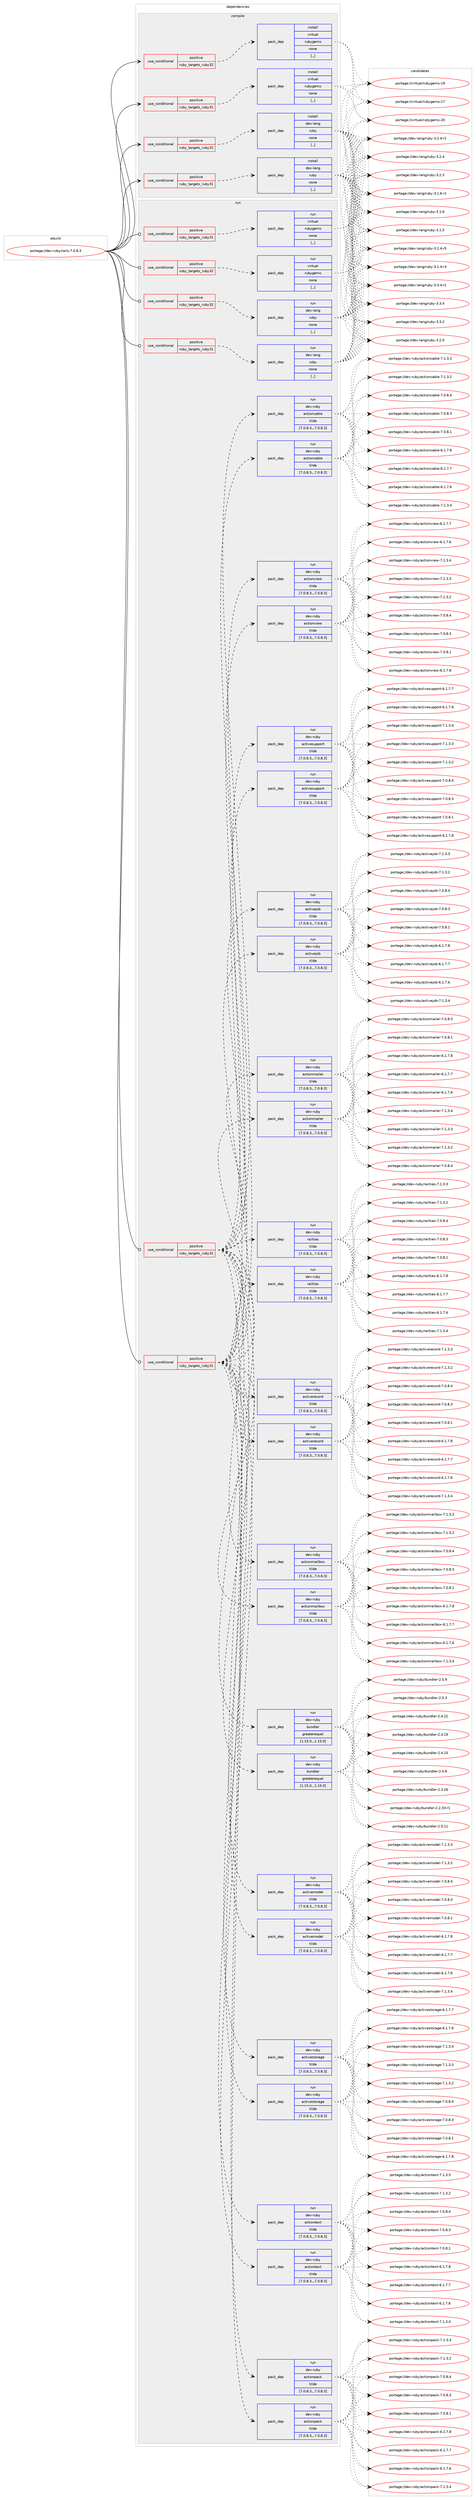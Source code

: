 digraph prolog {

# *************
# Graph options
# *************

newrank=true;
concentrate=true;
compound=true;
graph [rankdir=LR,fontname=Helvetica,fontsize=10,ranksep=1.5];#, ranksep=2.5, nodesep=0.2];
edge  [arrowhead=vee];
node  [fontname=Helvetica,fontsize=10];

# **********
# The ebuild
# **********

subgraph cluster_leftcol {
color=gray;
label=<<i>ebuild</i>>;
id [label="portage://dev-ruby/rails-7.0.8.3", color=red, width=4, href="../dev-ruby/rails-7.0.8.3.svg"];
}

# ****************
# The dependencies
# ****************

subgraph cluster_midcol {
color=gray;
label=<<i>dependencies</i>>;
subgraph cluster_compile {
fillcolor="#eeeeee";
style=filled;
label=<<i>compile</i>>;
subgraph cond53409 {
dependency196121 [label=<<TABLE BORDER="0" CELLBORDER="1" CELLSPACING="0" CELLPADDING="4"><TR><TD ROWSPAN="3" CELLPADDING="10">use_conditional</TD></TR><TR><TD>positive</TD></TR><TR><TD>ruby_targets_ruby31</TD></TR></TABLE>>, shape=none, color=red];
subgraph pack141360 {
dependency196122 [label=<<TABLE BORDER="0" CELLBORDER="1" CELLSPACING="0" CELLPADDING="4" WIDTH="220"><TR><TD ROWSPAN="6" CELLPADDING="30">pack_dep</TD></TR><TR><TD WIDTH="110">install</TD></TR><TR><TD>dev-lang</TD></TR><TR><TD>ruby</TD></TR><TR><TD>none</TD></TR><TR><TD>[,,]</TD></TR></TABLE>>, shape=none, color=blue];
}
dependency196121:e -> dependency196122:w [weight=20,style="dashed",arrowhead="vee"];
}
id:e -> dependency196121:w [weight=20,style="solid",arrowhead="vee"];
subgraph cond53410 {
dependency196123 [label=<<TABLE BORDER="0" CELLBORDER="1" CELLSPACING="0" CELLPADDING="4"><TR><TD ROWSPAN="3" CELLPADDING="10">use_conditional</TD></TR><TR><TD>positive</TD></TR><TR><TD>ruby_targets_ruby31</TD></TR></TABLE>>, shape=none, color=red];
subgraph pack141361 {
dependency196124 [label=<<TABLE BORDER="0" CELLBORDER="1" CELLSPACING="0" CELLPADDING="4" WIDTH="220"><TR><TD ROWSPAN="6" CELLPADDING="30">pack_dep</TD></TR><TR><TD WIDTH="110">install</TD></TR><TR><TD>virtual</TD></TR><TR><TD>rubygems</TD></TR><TR><TD>none</TD></TR><TR><TD>[,,]</TD></TR></TABLE>>, shape=none, color=blue];
}
dependency196123:e -> dependency196124:w [weight=20,style="dashed",arrowhead="vee"];
}
id:e -> dependency196123:w [weight=20,style="solid",arrowhead="vee"];
subgraph cond53411 {
dependency196125 [label=<<TABLE BORDER="0" CELLBORDER="1" CELLSPACING="0" CELLPADDING="4"><TR><TD ROWSPAN="3" CELLPADDING="10">use_conditional</TD></TR><TR><TD>positive</TD></TR><TR><TD>ruby_targets_ruby32</TD></TR></TABLE>>, shape=none, color=red];
subgraph pack141362 {
dependency196126 [label=<<TABLE BORDER="0" CELLBORDER="1" CELLSPACING="0" CELLPADDING="4" WIDTH="220"><TR><TD ROWSPAN="6" CELLPADDING="30">pack_dep</TD></TR><TR><TD WIDTH="110">install</TD></TR><TR><TD>dev-lang</TD></TR><TR><TD>ruby</TD></TR><TR><TD>none</TD></TR><TR><TD>[,,]</TD></TR></TABLE>>, shape=none, color=blue];
}
dependency196125:e -> dependency196126:w [weight=20,style="dashed",arrowhead="vee"];
}
id:e -> dependency196125:w [weight=20,style="solid",arrowhead="vee"];
subgraph cond53412 {
dependency196127 [label=<<TABLE BORDER="0" CELLBORDER="1" CELLSPACING="0" CELLPADDING="4"><TR><TD ROWSPAN="3" CELLPADDING="10">use_conditional</TD></TR><TR><TD>positive</TD></TR><TR><TD>ruby_targets_ruby32</TD></TR></TABLE>>, shape=none, color=red];
subgraph pack141363 {
dependency196128 [label=<<TABLE BORDER="0" CELLBORDER="1" CELLSPACING="0" CELLPADDING="4" WIDTH="220"><TR><TD ROWSPAN="6" CELLPADDING="30">pack_dep</TD></TR><TR><TD WIDTH="110">install</TD></TR><TR><TD>virtual</TD></TR><TR><TD>rubygems</TD></TR><TR><TD>none</TD></TR><TR><TD>[,,]</TD></TR></TABLE>>, shape=none, color=blue];
}
dependency196127:e -> dependency196128:w [weight=20,style="dashed",arrowhead="vee"];
}
id:e -> dependency196127:w [weight=20,style="solid",arrowhead="vee"];
}
subgraph cluster_compileandrun {
fillcolor="#eeeeee";
style=filled;
label=<<i>compile and run</i>>;
}
subgraph cluster_run {
fillcolor="#eeeeee";
style=filled;
label=<<i>run</i>>;
subgraph cond53413 {
dependency196129 [label=<<TABLE BORDER="0" CELLBORDER="1" CELLSPACING="0" CELLPADDING="4"><TR><TD ROWSPAN="3" CELLPADDING="10">use_conditional</TD></TR><TR><TD>positive</TD></TR><TR><TD>ruby_targets_ruby31</TD></TR></TABLE>>, shape=none, color=red];
subgraph pack141364 {
dependency196130 [label=<<TABLE BORDER="0" CELLBORDER="1" CELLSPACING="0" CELLPADDING="4" WIDTH="220"><TR><TD ROWSPAN="6" CELLPADDING="30">pack_dep</TD></TR><TR><TD WIDTH="110">run</TD></TR><TR><TD>dev-lang</TD></TR><TR><TD>ruby</TD></TR><TR><TD>none</TD></TR><TR><TD>[,,]</TD></TR></TABLE>>, shape=none, color=blue];
}
dependency196129:e -> dependency196130:w [weight=20,style="dashed",arrowhead="vee"];
}
id:e -> dependency196129:w [weight=20,style="solid",arrowhead="odot"];
subgraph cond53414 {
dependency196131 [label=<<TABLE BORDER="0" CELLBORDER="1" CELLSPACING="0" CELLPADDING="4"><TR><TD ROWSPAN="3" CELLPADDING="10">use_conditional</TD></TR><TR><TD>positive</TD></TR><TR><TD>ruby_targets_ruby31</TD></TR></TABLE>>, shape=none, color=red];
subgraph pack141365 {
dependency196132 [label=<<TABLE BORDER="0" CELLBORDER="1" CELLSPACING="0" CELLPADDING="4" WIDTH="220"><TR><TD ROWSPAN="6" CELLPADDING="30">pack_dep</TD></TR><TR><TD WIDTH="110">run</TD></TR><TR><TD>dev-ruby</TD></TR><TR><TD>actioncable</TD></TR><TR><TD>tilde</TD></TR><TR><TD>[7.0.8.3,,,7.0.8.3]</TD></TR></TABLE>>, shape=none, color=blue];
}
dependency196131:e -> dependency196132:w [weight=20,style="dashed",arrowhead="vee"];
subgraph pack141366 {
dependency196133 [label=<<TABLE BORDER="0" CELLBORDER="1" CELLSPACING="0" CELLPADDING="4" WIDTH="220"><TR><TD ROWSPAN="6" CELLPADDING="30">pack_dep</TD></TR><TR><TD WIDTH="110">run</TD></TR><TR><TD>dev-ruby</TD></TR><TR><TD>actionmailbox</TD></TR><TR><TD>tilde</TD></TR><TR><TD>[7.0.8.3,,,7.0.8.3]</TD></TR></TABLE>>, shape=none, color=blue];
}
dependency196131:e -> dependency196133:w [weight=20,style="dashed",arrowhead="vee"];
subgraph pack141367 {
dependency196134 [label=<<TABLE BORDER="0" CELLBORDER="1" CELLSPACING="0" CELLPADDING="4" WIDTH="220"><TR><TD ROWSPAN="6" CELLPADDING="30">pack_dep</TD></TR><TR><TD WIDTH="110">run</TD></TR><TR><TD>dev-ruby</TD></TR><TR><TD>actionmailer</TD></TR><TR><TD>tilde</TD></TR><TR><TD>[7.0.8.3,,,7.0.8.3]</TD></TR></TABLE>>, shape=none, color=blue];
}
dependency196131:e -> dependency196134:w [weight=20,style="dashed",arrowhead="vee"];
subgraph pack141368 {
dependency196135 [label=<<TABLE BORDER="0" CELLBORDER="1" CELLSPACING="0" CELLPADDING="4" WIDTH="220"><TR><TD ROWSPAN="6" CELLPADDING="30">pack_dep</TD></TR><TR><TD WIDTH="110">run</TD></TR><TR><TD>dev-ruby</TD></TR><TR><TD>actionpack</TD></TR><TR><TD>tilde</TD></TR><TR><TD>[7.0.8.3,,,7.0.8.3]</TD></TR></TABLE>>, shape=none, color=blue];
}
dependency196131:e -> dependency196135:w [weight=20,style="dashed",arrowhead="vee"];
subgraph pack141369 {
dependency196136 [label=<<TABLE BORDER="0" CELLBORDER="1" CELLSPACING="0" CELLPADDING="4" WIDTH="220"><TR><TD ROWSPAN="6" CELLPADDING="30">pack_dep</TD></TR><TR><TD WIDTH="110">run</TD></TR><TR><TD>dev-ruby</TD></TR><TR><TD>actiontext</TD></TR><TR><TD>tilde</TD></TR><TR><TD>[7.0.8.3,,,7.0.8.3]</TD></TR></TABLE>>, shape=none, color=blue];
}
dependency196131:e -> dependency196136:w [weight=20,style="dashed",arrowhead="vee"];
subgraph pack141370 {
dependency196137 [label=<<TABLE BORDER="0" CELLBORDER="1" CELLSPACING="0" CELLPADDING="4" WIDTH="220"><TR><TD ROWSPAN="6" CELLPADDING="30">pack_dep</TD></TR><TR><TD WIDTH="110">run</TD></TR><TR><TD>dev-ruby</TD></TR><TR><TD>actionview</TD></TR><TR><TD>tilde</TD></TR><TR><TD>[7.0.8.3,,,7.0.8.3]</TD></TR></TABLE>>, shape=none, color=blue];
}
dependency196131:e -> dependency196137:w [weight=20,style="dashed",arrowhead="vee"];
subgraph pack141371 {
dependency196138 [label=<<TABLE BORDER="0" CELLBORDER="1" CELLSPACING="0" CELLPADDING="4" WIDTH="220"><TR><TD ROWSPAN="6" CELLPADDING="30">pack_dep</TD></TR><TR><TD WIDTH="110">run</TD></TR><TR><TD>dev-ruby</TD></TR><TR><TD>activejob</TD></TR><TR><TD>tilde</TD></TR><TR><TD>[7.0.8.3,,,7.0.8.3]</TD></TR></TABLE>>, shape=none, color=blue];
}
dependency196131:e -> dependency196138:w [weight=20,style="dashed",arrowhead="vee"];
subgraph pack141372 {
dependency196139 [label=<<TABLE BORDER="0" CELLBORDER="1" CELLSPACING="0" CELLPADDING="4" WIDTH="220"><TR><TD ROWSPAN="6" CELLPADDING="30">pack_dep</TD></TR><TR><TD WIDTH="110">run</TD></TR><TR><TD>dev-ruby</TD></TR><TR><TD>activemodel</TD></TR><TR><TD>tilde</TD></TR><TR><TD>[7.0.8.3,,,7.0.8.3]</TD></TR></TABLE>>, shape=none, color=blue];
}
dependency196131:e -> dependency196139:w [weight=20,style="dashed",arrowhead="vee"];
subgraph pack141373 {
dependency196140 [label=<<TABLE BORDER="0" CELLBORDER="1" CELLSPACING="0" CELLPADDING="4" WIDTH="220"><TR><TD ROWSPAN="6" CELLPADDING="30">pack_dep</TD></TR><TR><TD WIDTH="110">run</TD></TR><TR><TD>dev-ruby</TD></TR><TR><TD>activerecord</TD></TR><TR><TD>tilde</TD></TR><TR><TD>[7.0.8.3,,,7.0.8.3]</TD></TR></TABLE>>, shape=none, color=blue];
}
dependency196131:e -> dependency196140:w [weight=20,style="dashed",arrowhead="vee"];
subgraph pack141374 {
dependency196141 [label=<<TABLE BORDER="0" CELLBORDER="1" CELLSPACING="0" CELLPADDING="4" WIDTH="220"><TR><TD ROWSPAN="6" CELLPADDING="30">pack_dep</TD></TR><TR><TD WIDTH="110">run</TD></TR><TR><TD>dev-ruby</TD></TR><TR><TD>activestorage</TD></TR><TR><TD>tilde</TD></TR><TR><TD>[7.0.8.3,,,7.0.8.3]</TD></TR></TABLE>>, shape=none, color=blue];
}
dependency196131:e -> dependency196141:w [weight=20,style="dashed",arrowhead="vee"];
subgraph pack141375 {
dependency196142 [label=<<TABLE BORDER="0" CELLBORDER="1" CELLSPACING="0" CELLPADDING="4" WIDTH="220"><TR><TD ROWSPAN="6" CELLPADDING="30">pack_dep</TD></TR><TR><TD WIDTH="110">run</TD></TR><TR><TD>dev-ruby</TD></TR><TR><TD>activesupport</TD></TR><TR><TD>tilde</TD></TR><TR><TD>[7.0.8.3,,,7.0.8.3]</TD></TR></TABLE>>, shape=none, color=blue];
}
dependency196131:e -> dependency196142:w [weight=20,style="dashed",arrowhead="vee"];
subgraph pack141376 {
dependency196143 [label=<<TABLE BORDER="0" CELLBORDER="1" CELLSPACING="0" CELLPADDING="4" WIDTH="220"><TR><TD ROWSPAN="6" CELLPADDING="30">pack_dep</TD></TR><TR><TD WIDTH="110">run</TD></TR><TR><TD>dev-ruby</TD></TR><TR><TD>railties</TD></TR><TR><TD>tilde</TD></TR><TR><TD>[7.0.8.3,,,7.0.8.3]</TD></TR></TABLE>>, shape=none, color=blue];
}
dependency196131:e -> dependency196143:w [weight=20,style="dashed",arrowhead="vee"];
subgraph pack141377 {
dependency196144 [label=<<TABLE BORDER="0" CELLBORDER="1" CELLSPACING="0" CELLPADDING="4" WIDTH="220"><TR><TD ROWSPAN="6" CELLPADDING="30">pack_dep</TD></TR><TR><TD WIDTH="110">run</TD></TR><TR><TD>dev-ruby</TD></TR><TR><TD>bundler</TD></TR><TR><TD>greaterequal</TD></TR><TR><TD>[1.15.0,,,1.15.0]</TD></TR></TABLE>>, shape=none, color=blue];
}
dependency196131:e -> dependency196144:w [weight=20,style="dashed",arrowhead="vee"];
}
id:e -> dependency196131:w [weight=20,style="solid",arrowhead="odot"];
subgraph cond53415 {
dependency196145 [label=<<TABLE BORDER="0" CELLBORDER="1" CELLSPACING="0" CELLPADDING="4"><TR><TD ROWSPAN="3" CELLPADDING="10">use_conditional</TD></TR><TR><TD>positive</TD></TR><TR><TD>ruby_targets_ruby31</TD></TR></TABLE>>, shape=none, color=red];
subgraph pack141378 {
dependency196146 [label=<<TABLE BORDER="0" CELLBORDER="1" CELLSPACING="0" CELLPADDING="4" WIDTH="220"><TR><TD ROWSPAN="6" CELLPADDING="30">pack_dep</TD></TR><TR><TD WIDTH="110">run</TD></TR><TR><TD>virtual</TD></TR><TR><TD>rubygems</TD></TR><TR><TD>none</TD></TR><TR><TD>[,,]</TD></TR></TABLE>>, shape=none, color=blue];
}
dependency196145:e -> dependency196146:w [weight=20,style="dashed",arrowhead="vee"];
}
id:e -> dependency196145:w [weight=20,style="solid",arrowhead="odot"];
subgraph cond53416 {
dependency196147 [label=<<TABLE BORDER="0" CELLBORDER="1" CELLSPACING="0" CELLPADDING="4"><TR><TD ROWSPAN="3" CELLPADDING="10">use_conditional</TD></TR><TR><TD>positive</TD></TR><TR><TD>ruby_targets_ruby32</TD></TR></TABLE>>, shape=none, color=red];
subgraph pack141379 {
dependency196148 [label=<<TABLE BORDER="0" CELLBORDER="1" CELLSPACING="0" CELLPADDING="4" WIDTH="220"><TR><TD ROWSPAN="6" CELLPADDING="30">pack_dep</TD></TR><TR><TD WIDTH="110">run</TD></TR><TR><TD>dev-lang</TD></TR><TR><TD>ruby</TD></TR><TR><TD>none</TD></TR><TR><TD>[,,]</TD></TR></TABLE>>, shape=none, color=blue];
}
dependency196147:e -> dependency196148:w [weight=20,style="dashed",arrowhead="vee"];
}
id:e -> dependency196147:w [weight=20,style="solid",arrowhead="odot"];
subgraph cond53417 {
dependency196149 [label=<<TABLE BORDER="0" CELLBORDER="1" CELLSPACING="0" CELLPADDING="4"><TR><TD ROWSPAN="3" CELLPADDING="10">use_conditional</TD></TR><TR><TD>positive</TD></TR><TR><TD>ruby_targets_ruby32</TD></TR></TABLE>>, shape=none, color=red];
subgraph pack141380 {
dependency196150 [label=<<TABLE BORDER="0" CELLBORDER="1" CELLSPACING="0" CELLPADDING="4" WIDTH="220"><TR><TD ROWSPAN="6" CELLPADDING="30">pack_dep</TD></TR><TR><TD WIDTH="110">run</TD></TR><TR><TD>dev-ruby</TD></TR><TR><TD>actioncable</TD></TR><TR><TD>tilde</TD></TR><TR><TD>[7.0.8.3,,,7.0.8.3]</TD></TR></TABLE>>, shape=none, color=blue];
}
dependency196149:e -> dependency196150:w [weight=20,style="dashed",arrowhead="vee"];
subgraph pack141381 {
dependency196151 [label=<<TABLE BORDER="0" CELLBORDER="1" CELLSPACING="0" CELLPADDING="4" WIDTH="220"><TR><TD ROWSPAN="6" CELLPADDING="30">pack_dep</TD></TR><TR><TD WIDTH="110">run</TD></TR><TR><TD>dev-ruby</TD></TR><TR><TD>actionmailbox</TD></TR><TR><TD>tilde</TD></TR><TR><TD>[7.0.8.3,,,7.0.8.3]</TD></TR></TABLE>>, shape=none, color=blue];
}
dependency196149:e -> dependency196151:w [weight=20,style="dashed",arrowhead="vee"];
subgraph pack141382 {
dependency196152 [label=<<TABLE BORDER="0" CELLBORDER="1" CELLSPACING="0" CELLPADDING="4" WIDTH="220"><TR><TD ROWSPAN="6" CELLPADDING="30">pack_dep</TD></TR><TR><TD WIDTH="110">run</TD></TR><TR><TD>dev-ruby</TD></TR><TR><TD>actionmailer</TD></TR><TR><TD>tilde</TD></TR><TR><TD>[7.0.8.3,,,7.0.8.3]</TD></TR></TABLE>>, shape=none, color=blue];
}
dependency196149:e -> dependency196152:w [weight=20,style="dashed",arrowhead="vee"];
subgraph pack141383 {
dependency196153 [label=<<TABLE BORDER="0" CELLBORDER="1" CELLSPACING="0" CELLPADDING="4" WIDTH="220"><TR><TD ROWSPAN="6" CELLPADDING="30">pack_dep</TD></TR><TR><TD WIDTH="110">run</TD></TR><TR><TD>dev-ruby</TD></TR><TR><TD>actionpack</TD></TR><TR><TD>tilde</TD></TR><TR><TD>[7.0.8.3,,,7.0.8.3]</TD></TR></TABLE>>, shape=none, color=blue];
}
dependency196149:e -> dependency196153:w [weight=20,style="dashed",arrowhead="vee"];
subgraph pack141384 {
dependency196154 [label=<<TABLE BORDER="0" CELLBORDER="1" CELLSPACING="0" CELLPADDING="4" WIDTH="220"><TR><TD ROWSPAN="6" CELLPADDING="30">pack_dep</TD></TR><TR><TD WIDTH="110">run</TD></TR><TR><TD>dev-ruby</TD></TR><TR><TD>actiontext</TD></TR><TR><TD>tilde</TD></TR><TR><TD>[7.0.8.3,,,7.0.8.3]</TD></TR></TABLE>>, shape=none, color=blue];
}
dependency196149:e -> dependency196154:w [weight=20,style="dashed",arrowhead="vee"];
subgraph pack141385 {
dependency196155 [label=<<TABLE BORDER="0" CELLBORDER="1" CELLSPACING="0" CELLPADDING="4" WIDTH="220"><TR><TD ROWSPAN="6" CELLPADDING="30">pack_dep</TD></TR><TR><TD WIDTH="110">run</TD></TR><TR><TD>dev-ruby</TD></TR><TR><TD>actionview</TD></TR><TR><TD>tilde</TD></TR><TR><TD>[7.0.8.3,,,7.0.8.3]</TD></TR></TABLE>>, shape=none, color=blue];
}
dependency196149:e -> dependency196155:w [weight=20,style="dashed",arrowhead="vee"];
subgraph pack141386 {
dependency196156 [label=<<TABLE BORDER="0" CELLBORDER="1" CELLSPACING="0" CELLPADDING="4" WIDTH="220"><TR><TD ROWSPAN="6" CELLPADDING="30">pack_dep</TD></TR><TR><TD WIDTH="110">run</TD></TR><TR><TD>dev-ruby</TD></TR><TR><TD>activejob</TD></TR><TR><TD>tilde</TD></TR><TR><TD>[7.0.8.3,,,7.0.8.3]</TD></TR></TABLE>>, shape=none, color=blue];
}
dependency196149:e -> dependency196156:w [weight=20,style="dashed",arrowhead="vee"];
subgraph pack141387 {
dependency196157 [label=<<TABLE BORDER="0" CELLBORDER="1" CELLSPACING="0" CELLPADDING="4" WIDTH="220"><TR><TD ROWSPAN="6" CELLPADDING="30">pack_dep</TD></TR><TR><TD WIDTH="110">run</TD></TR><TR><TD>dev-ruby</TD></TR><TR><TD>activemodel</TD></TR><TR><TD>tilde</TD></TR><TR><TD>[7.0.8.3,,,7.0.8.3]</TD></TR></TABLE>>, shape=none, color=blue];
}
dependency196149:e -> dependency196157:w [weight=20,style="dashed",arrowhead="vee"];
subgraph pack141388 {
dependency196158 [label=<<TABLE BORDER="0" CELLBORDER="1" CELLSPACING="0" CELLPADDING="4" WIDTH="220"><TR><TD ROWSPAN="6" CELLPADDING="30">pack_dep</TD></TR><TR><TD WIDTH="110">run</TD></TR><TR><TD>dev-ruby</TD></TR><TR><TD>activerecord</TD></TR><TR><TD>tilde</TD></TR><TR><TD>[7.0.8.3,,,7.0.8.3]</TD></TR></TABLE>>, shape=none, color=blue];
}
dependency196149:e -> dependency196158:w [weight=20,style="dashed",arrowhead="vee"];
subgraph pack141389 {
dependency196159 [label=<<TABLE BORDER="0" CELLBORDER="1" CELLSPACING="0" CELLPADDING="4" WIDTH="220"><TR><TD ROWSPAN="6" CELLPADDING="30">pack_dep</TD></TR><TR><TD WIDTH="110">run</TD></TR><TR><TD>dev-ruby</TD></TR><TR><TD>activestorage</TD></TR><TR><TD>tilde</TD></TR><TR><TD>[7.0.8.3,,,7.0.8.3]</TD></TR></TABLE>>, shape=none, color=blue];
}
dependency196149:e -> dependency196159:w [weight=20,style="dashed",arrowhead="vee"];
subgraph pack141390 {
dependency196160 [label=<<TABLE BORDER="0" CELLBORDER="1" CELLSPACING="0" CELLPADDING="4" WIDTH="220"><TR><TD ROWSPAN="6" CELLPADDING="30">pack_dep</TD></TR><TR><TD WIDTH="110">run</TD></TR><TR><TD>dev-ruby</TD></TR><TR><TD>activesupport</TD></TR><TR><TD>tilde</TD></TR><TR><TD>[7.0.8.3,,,7.0.8.3]</TD></TR></TABLE>>, shape=none, color=blue];
}
dependency196149:e -> dependency196160:w [weight=20,style="dashed",arrowhead="vee"];
subgraph pack141391 {
dependency196161 [label=<<TABLE BORDER="0" CELLBORDER="1" CELLSPACING="0" CELLPADDING="4" WIDTH="220"><TR><TD ROWSPAN="6" CELLPADDING="30">pack_dep</TD></TR><TR><TD WIDTH="110">run</TD></TR><TR><TD>dev-ruby</TD></TR><TR><TD>railties</TD></TR><TR><TD>tilde</TD></TR><TR><TD>[7.0.8.3,,,7.0.8.3]</TD></TR></TABLE>>, shape=none, color=blue];
}
dependency196149:e -> dependency196161:w [weight=20,style="dashed",arrowhead="vee"];
subgraph pack141392 {
dependency196162 [label=<<TABLE BORDER="0" CELLBORDER="1" CELLSPACING="0" CELLPADDING="4" WIDTH="220"><TR><TD ROWSPAN="6" CELLPADDING="30">pack_dep</TD></TR><TR><TD WIDTH="110">run</TD></TR><TR><TD>dev-ruby</TD></TR><TR><TD>bundler</TD></TR><TR><TD>greaterequal</TD></TR><TR><TD>[1.15.0,,,1.15.0]</TD></TR></TABLE>>, shape=none, color=blue];
}
dependency196149:e -> dependency196162:w [weight=20,style="dashed",arrowhead="vee"];
}
id:e -> dependency196149:w [weight=20,style="solid",arrowhead="odot"];
subgraph cond53418 {
dependency196163 [label=<<TABLE BORDER="0" CELLBORDER="1" CELLSPACING="0" CELLPADDING="4"><TR><TD ROWSPAN="3" CELLPADDING="10">use_conditional</TD></TR><TR><TD>positive</TD></TR><TR><TD>ruby_targets_ruby32</TD></TR></TABLE>>, shape=none, color=red];
subgraph pack141393 {
dependency196164 [label=<<TABLE BORDER="0" CELLBORDER="1" CELLSPACING="0" CELLPADDING="4" WIDTH="220"><TR><TD ROWSPAN="6" CELLPADDING="30">pack_dep</TD></TR><TR><TD WIDTH="110">run</TD></TR><TR><TD>virtual</TD></TR><TR><TD>rubygems</TD></TR><TR><TD>none</TD></TR><TR><TD>[,,]</TD></TR></TABLE>>, shape=none, color=blue];
}
dependency196163:e -> dependency196164:w [weight=20,style="dashed",arrowhead="vee"];
}
id:e -> dependency196163:w [weight=20,style="solid",arrowhead="odot"];
}
}

# **************
# The candidates
# **************

subgraph cluster_choices {
rank=same;
color=gray;
label=<<i>candidates</i>>;

subgraph choice141360 {
color=black;
nodesep=1;
choice100101118451089711010347114117981214551465146524511449 [label="portage://dev-lang/ruby-3.3.4-r1", color=red, width=4,href="../dev-lang/ruby-3.3.4-r1.svg"];
choice10010111845108971101034711411798121455146514652 [label="portage://dev-lang/ruby-3.3.4", color=red, width=4,href="../dev-lang/ruby-3.3.4.svg"];
choice10010111845108971101034711411798121455146514650 [label="portage://dev-lang/ruby-3.3.2", color=red, width=4,href="../dev-lang/ruby-3.3.2.svg"];
choice10010111845108971101034711411798121455146504653 [label="portage://dev-lang/ruby-3.2.5", color=red, width=4,href="../dev-lang/ruby-3.2.5.svg"];
choice100101118451089711010347114117981214551465046524511449 [label="portage://dev-lang/ruby-3.2.4-r1", color=red, width=4,href="../dev-lang/ruby-3.2.4-r1.svg"];
choice10010111845108971101034711411798121455146504652 [label="portage://dev-lang/ruby-3.2.4", color=red, width=4,href="../dev-lang/ruby-3.2.4.svg"];
choice10010111845108971101034711411798121455146504651 [label="portage://dev-lang/ruby-3.2.3", color=red, width=4,href="../dev-lang/ruby-3.2.3.svg"];
choice100101118451089711010347114117981214551464946544511449 [label="portage://dev-lang/ruby-3.1.6-r1", color=red, width=4,href="../dev-lang/ruby-3.1.6-r1.svg"];
choice10010111845108971101034711411798121455146494654 [label="portage://dev-lang/ruby-3.1.6", color=red, width=4,href="../dev-lang/ruby-3.1.6.svg"];
choice10010111845108971101034711411798121455146494653 [label="portage://dev-lang/ruby-3.1.5", color=red, width=4,href="../dev-lang/ruby-3.1.5.svg"];
choice100101118451089711010347114117981214551464946524511453 [label="portage://dev-lang/ruby-3.1.4-r5", color=red, width=4,href="../dev-lang/ruby-3.1.4-r5.svg"];
choice100101118451089711010347114117981214551464946524511451 [label="portage://dev-lang/ruby-3.1.4-r3", color=red, width=4,href="../dev-lang/ruby-3.1.4-r3.svg"];
dependency196122:e -> choice100101118451089711010347114117981214551465146524511449:w [style=dotted,weight="100"];
dependency196122:e -> choice10010111845108971101034711411798121455146514652:w [style=dotted,weight="100"];
dependency196122:e -> choice10010111845108971101034711411798121455146514650:w [style=dotted,weight="100"];
dependency196122:e -> choice10010111845108971101034711411798121455146504653:w [style=dotted,weight="100"];
dependency196122:e -> choice100101118451089711010347114117981214551465046524511449:w [style=dotted,weight="100"];
dependency196122:e -> choice10010111845108971101034711411798121455146504652:w [style=dotted,weight="100"];
dependency196122:e -> choice10010111845108971101034711411798121455146504651:w [style=dotted,weight="100"];
dependency196122:e -> choice100101118451089711010347114117981214551464946544511449:w [style=dotted,weight="100"];
dependency196122:e -> choice10010111845108971101034711411798121455146494654:w [style=dotted,weight="100"];
dependency196122:e -> choice10010111845108971101034711411798121455146494653:w [style=dotted,weight="100"];
dependency196122:e -> choice100101118451089711010347114117981214551464946524511453:w [style=dotted,weight="100"];
dependency196122:e -> choice100101118451089711010347114117981214551464946524511451:w [style=dotted,weight="100"];
}
subgraph choice141361 {
color=black;
nodesep=1;
choice118105114116117971084711411798121103101109115455048 [label="portage://virtual/rubygems-20", color=red, width=4,href="../virtual/rubygems-20.svg"];
choice118105114116117971084711411798121103101109115454957 [label="portage://virtual/rubygems-19", color=red, width=4,href="../virtual/rubygems-19.svg"];
choice118105114116117971084711411798121103101109115454955 [label="portage://virtual/rubygems-17", color=red, width=4,href="../virtual/rubygems-17.svg"];
dependency196124:e -> choice118105114116117971084711411798121103101109115455048:w [style=dotted,weight="100"];
dependency196124:e -> choice118105114116117971084711411798121103101109115454957:w [style=dotted,weight="100"];
dependency196124:e -> choice118105114116117971084711411798121103101109115454955:w [style=dotted,weight="100"];
}
subgraph choice141362 {
color=black;
nodesep=1;
choice100101118451089711010347114117981214551465146524511449 [label="portage://dev-lang/ruby-3.3.4-r1", color=red, width=4,href="../dev-lang/ruby-3.3.4-r1.svg"];
choice10010111845108971101034711411798121455146514652 [label="portage://dev-lang/ruby-3.3.4", color=red, width=4,href="../dev-lang/ruby-3.3.4.svg"];
choice10010111845108971101034711411798121455146514650 [label="portage://dev-lang/ruby-3.3.2", color=red, width=4,href="../dev-lang/ruby-3.3.2.svg"];
choice10010111845108971101034711411798121455146504653 [label="portage://dev-lang/ruby-3.2.5", color=red, width=4,href="../dev-lang/ruby-3.2.5.svg"];
choice100101118451089711010347114117981214551465046524511449 [label="portage://dev-lang/ruby-3.2.4-r1", color=red, width=4,href="../dev-lang/ruby-3.2.4-r1.svg"];
choice10010111845108971101034711411798121455146504652 [label="portage://dev-lang/ruby-3.2.4", color=red, width=4,href="../dev-lang/ruby-3.2.4.svg"];
choice10010111845108971101034711411798121455146504651 [label="portage://dev-lang/ruby-3.2.3", color=red, width=4,href="../dev-lang/ruby-3.2.3.svg"];
choice100101118451089711010347114117981214551464946544511449 [label="portage://dev-lang/ruby-3.1.6-r1", color=red, width=4,href="../dev-lang/ruby-3.1.6-r1.svg"];
choice10010111845108971101034711411798121455146494654 [label="portage://dev-lang/ruby-3.1.6", color=red, width=4,href="../dev-lang/ruby-3.1.6.svg"];
choice10010111845108971101034711411798121455146494653 [label="portage://dev-lang/ruby-3.1.5", color=red, width=4,href="../dev-lang/ruby-3.1.5.svg"];
choice100101118451089711010347114117981214551464946524511453 [label="portage://dev-lang/ruby-3.1.4-r5", color=red, width=4,href="../dev-lang/ruby-3.1.4-r5.svg"];
choice100101118451089711010347114117981214551464946524511451 [label="portage://dev-lang/ruby-3.1.4-r3", color=red, width=4,href="../dev-lang/ruby-3.1.4-r3.svg"];
dependency196126:e -> choice100101118451089711010347114117981214551465146524511449:w [style=dotted,weight="100"];
dependency196126:e -> choice10010111845108971101034711411798121455146514652:w [style=dotted,weight="100"];
dependency196126:e -> choice10010111845108971101034711411798121455146514650:w [style=dotted,weight="100"];
dependency196126:e -> choice10010111845108971101034711411798121455146504653:w [style=dotted,weight="100"];
dependency196126:e -> choice100101118451089711010347114117981214551465046524511449:w [style=dotted,weight="100"];
dependency196126:e -> choice10010111845108971101034711411798121455146504652:w [style=dotted,weight="100"];
dependency196126:e -> choice10010111845108971101034711411798121455146504651:w [style=dotted,weight="100"];
dependency196126:e -> choice100101118451089711010347114117981214551464946544511449:w [style=dotted,weight="100"];
dependency196126:e -> choice10010111845108971101034711411798121455146494654:w [style=dotted,weight="100"];
dependency196126:e -> choice10010111845108971101034711411798121455146494653:w [style=dotted,weight="100"];
dependency196126:e -> choice100101118451089711010347114117981214551464946524511453:w [style=dotted,weight="100"];
dependency196126:e -> choice100101118451089711010347114117981214551464946524511451:w [style=dotted,weight="100"];
}
subgraph choice141363 {
color=black;
nodesep=1;
choice118105114116117971084711411798121103101109115455048 [label="portage://virtual/rubygems-20", color=red, width=4,href="../virtual/rubygems-20.svg"];
choice118105114116117971084711411798121103101109115454957 [label="portage://virtual/rubygems-19", color=red, width=4,href="../virtual/rubygems-19.svg"];
choice118105114116117971084711411798121103101109115454955 [label="portage://virtual/rubygems-17", color=red, width=4,href="../virtual/rubygems-17.svg"];
dependency196128:e -> choice118105114116117971084711411798121103101109115455048:w [style=dotted,weight="100"];
dependency196128:e -> choice118105114116117971084711411798121103101109115454957:w [style=dotted,weight="100"];
dependency196128:e -> choice118105114116117971084711411798121103101109115454955:w [style=dotted,weight="100"];
}
subgraph choice141364 {
color=black;
nodesep=1;
choice100101118451089711010347114117981214551465146524511449 [label="portage://dev-lang/ruby-3.3.4-r1", color=red, width=4,href="../dev-lang/ruby-3.3.4-r1.svg"];
choice10010111845108971101034711411798121455146514652 [label="portage://dev-lang/ruby-3.3.4", color=red, width=4,href="../dev-lang/ruby-3.3.4.svg"];
choice10010111845108971101034711411798121455146514650 [label="portage://dev-lang/ruby-3.3.2", color=red, width=4,href="../dev-lang/ruby-3.3.2.svg"];
choice10010111845108971101034711411798121455146504653 [label="portage://dev-lang/ruby-3.2.5", color=red, width=4,href="../dev-lang/ruby-3.2.5.svg"];
choice100101118451089711010347114117981214551465046524511449 [label="portage://dev-lang/ruby-3.2.4-r1", color=red, width=4,href="../dev-lang/ruby-3.2.4-r1.svg"];
choice10010111845108971101034711411798121455146504652 [label="portage://dev-lang/ruby-3.2.4", color=red, width=4,href="../dev-lang/ruby-3.2.4.svg"];
choice10010111845108971101034711411798121455146504651 [label="portage://dev-lang/ruby-3.2.3", color=red, width=4,href="../dev-lang/ruby-3.2.3.svg"];
choice100101118451089711010347114117981214551464946544511449 [label="portage://dev-lang/ruby-3.1.6-r1", color=red, width=4,href="../dev-lang/ruby-3.1.6-r1.svg"];
choice10010111845108971101034711411798121455146494654 [label="portage://dev-lang/ruby-3.1.6", color=red, width=4,href="../dev-lang/ruby-3.1.6.svg"];
choice10010111845108971101034711411798121455146494653 [label="portage://dev-lang/ruby-3.1.5", color=red, width=4,href="../dev-lang/ruby-3.1.5.svg"];
choice100101118451089711010347114117981214551464946524511453 [label="portage://dev-lang/ruby-3.1.4-r5", color=red, width=4,href="../dev-lang/ruby-3.1.4-r5.svg"];
choice100101118451089711010347114117981214551464946524511451 [label="portage://dev-lang/ruby-3.1.4-r3", color=red, width=4,href="../dev-lang/ruby-3.1.4-r3.svg"];
dependency196130:e -> choice100101118451089711010347114117981214551465146524511449:w [style=dotted,weight="100"];
dependency196130:e -> choice10010111845108971101034711411798121455146514652:w [style=dotted,weight="100"];
dependency196130:e -> choice10010111845108971101034711411798121455146514650:w [style=dotted,weight="100"];
dependency196130:e -> choice10010111845108971101034711411798121455146504653:w [style=dotted,weight="100"];
dependency196130:e -> choice100101118451089711010347114117981214551465046524511449:w [style=dotted,weight="100"];
dependency196130:e -> choice10010111845108971101034711411798121455146504652:w [style=dotted,weight="100"];
dependency196130:e -> choice10010111845108971101034711411798121455146504651:w [style=dotted,weight="100"];
dependency196130:e -> choice100101118451089711010347114117981214551464946544511449:w [style=dotted,weight="100"];
dependency196130:e -> choice10010111845108971101034711411798121455146494654:w [style=dotted,weight="100"];
dependency196130:e -> choice10010111845108971101034711411798121455146494653:w [style=dotted,weight="100"];
dependency196130:e -> choice100101118451089711010347114117981214551464946524511453:w [style=dotted,weight="100"];
dependency196130:e -> choice100101118451089711010347114117981214551464946524511451:w [style=dotted,weight="100"];
}
subgraph choice141365 {
color=black;
nodesep=1;
choice10010111845114117981214797991161051111109997981081014555464946514652 [label="portage://dev-ruby/actioncable-7.1.3.4", color=red, width=4,href="../dev-ruby/actioncable-7.1.3.4.svg"];
choice10010111845114117981214797991161051111109997981081014555464946514651 [label="portage://dev-ruby/actioncable-7.1.3.3", color=red, width=4,href="../dev-ruby/actioncable-7.1.3.3.svg"];
choice10010111845114117981214797991161051111109997981081014555464946514650 [label="portage://dev-ruby/actioncable-7.1.3.2", color=red, width=4,href="../dev-ruby/actioncable-7.1.3.2.svg"];
choice10010111845114117981214797991161051111109997981081014555464846564652 [label="portage://dev-ruby/actioncable-7.0.8.4", color=red, width=4,href="../dev-ruby/actioncable-7.0.8.4.svg"];
choice10010111845114117981214797991161051111109997981081014555464846564651 [label="portage://dev-ruby/actioncable-7.0.8.3", color=red, width=4,href="../dev-ruby/actioncable-7.0.8.3.svg"];
choice10010111845114117981214797991161051111109997981081014555464846564649 [label="portage://dev-ruby/actioncable-7.0.8.1", color=red, width=4,href="../dev-ruby/actioncable-7.0.8.1.svg"];
choice10010111845114117981214797991161051111109997981081014554464946554656 [label="portage://dev-ruby/actioncable-6.1.7.8", color=red, width=4,href="../dev-ruby/actioncable-6.1.7.8.svg"];
choice10010111845114117981214797991161051111109997981081014554464946554655 [label="portage://dev-ruby/actioncable-6.1.7.7", color=red, width=4,href="../dev-ruby/actioncable-6.1.7.7.svg"];
choice10010111845114117981214797991161051111109997981081014554464946554654 [label="portage://dev-ruby/actioncable-6.1.7.6", color=red, width=4,href="../dev-ruby/actioncable-6.1.7.6.svg"];
dependency196132:e -> choice10010111845114117981214797991161051111109997981081014555464946514652:w [style=dotted,weight="100"];
dependency196132:e -> choice10010111845114117981214797991161051111109997981081014555464946514651:w [style=dotted,weight="100"];
dependency196132:e -> choice10010111845114117981214797991161051111109997981081014555464946514650:w [style=dotted,weight="100"];
dependency196132:e -> choice10010111845114117981214797991161051111109997981081014555464846564652:w [style=dotted,weight="100"];
dependency196132:e -> choice10010111845114117981214797991161051111109997981081014555464846564651:w [style=dotted,weight="100"];
dependency196132:e -> choice10010111845114117981214797991161051111109997981081014555464846564649:w [style=dotted,weight="100"];
dependency196132:e -> choice10010111845114117981214797991161051111109997981081014554464946554656:w [style=dotted,weight="100"];
dependency196132:e -> choice10010111845114117981214797991161051111109997981081014554464946554655:w [style=dotted,weight="100"];
dependency196132:e -> choice10010111845114117981214797991161051111109997981081014554464946554654:w [style=dotted,weight="100"];
}
subgraph choice141366 {
color=black;
nodesep=1;
choice100101118451141179812147979911610511111010997105108981111204555464946514652 [label="portage://dev-ruby/actionmailbox-7.1.3.4", color=red, width=4,href="../dev-ruby/actionmailbox-7.1.3.4.svg"];
choice100101118451141179812147979911610511111010997105108981111204555464946514651 [label="portage://dev-ruby/actionmailbox-7.1.3.3", color=red, width=4,href="../dev-ruby/actionmailbox-7.1.3.3.svg"];
choice100101118451141179812147979911610511111010997105108981111204555464946514650 [label="portage://dev-ruby/actionmailbox-7.1.3.2", color=red, width=4,href="../dev-ruby/actionmailbox-7.1.3.2.svg"];
choice100101118451141179812147979911610511111010997105108981111204555464846564652 [label="portage://dev-ruby/actionmailbox-7.0.8.4", color=red, width=4,href="../dev-ruby/actionmailbox-7.0.8.4.svg"];
choice100101118451141179812147979911610511111010997105108981111204555464846564651 [label="portage://dev-ruby/actionmailbox-7.0.8.3", color=red, width=4,href="../dev-ruby/actionmailbox-7.0.8.3.svg"];
choice100101118451141179812147979911610511111010997105108981111204555464846564649 [label="portage://dev-ruby/actionmailbox-7.0.8.1", color=red, width=4,href="../dev-ruby/actionmailbox-7.0.8.1.svg"];
choice100101118451141179812147979911610511111010997105108981111204554464946554656 [label="portage://dev-ruby/actionmailbox-6.1.7.8", color=red, width=4,href="../dev-ruby/actionmailbox-6.1.7.8.svg"];
choice100101118451141179812147979911610511111010997105108981111204554464946554655 [label="portage://dev-ruby/actionmailbox-6.1.7.7", color=red, width=4,href="../dev-ruby/actionmailbox-6.1.7.7.svg"];
choice100101118451141179812147979911610511111010997105108981111204554464946554654 [label="portage://dev-ruby/actionmailbox-6.1.7.6", color=red, width=4,href="../dev-ruby/actionmailbox-6.1.7.6.svg"];
dependency196133:e -> choice100101118451141179812147979911610511111010997105108981111204555464946514652:w [style=dotted,weight="100"];
dependency196133:e -> choice100101118451141179812147979911610511111010997105108981111204555464946514651:w [style=dotted,weight="100"];
dependency196133:e -> choice100101118451141179812147979911610511111010997105108981111204555464946514650:w [style=dotted,weight="100"];
dependency196133:e -> choice100101118451141179812147979911610511111010997105108981111204555464846564652:w [style=dotted,weight="100"];
dependency196133:e -> choice100101118451141179812147979911610511111010997105108981111204555464846564651:w [style=dotted,weight="100"];
dependency196133:e -> choice100101118451141179812147979911610511111010997105108981111204555464846564649:w [style=dotted,weight="100"];
dependency196133:e -> choice100101118451141179812147979911610511111010997105108981111204554464946554656:w [style=dotted,weight="100"];
dependency196133:e -> choice100101118451141179812147979911610511111010997105108981111204554464946554655:w [style=dotted,weight="100"];
dependency196133:e -> choice100101118451141179812147979911610511111010997105108981111204554464946554654:w [style=dotted,weight="100"];
}
subgraph choice141367 {
color=black;
nodesep=1;
choice1001011184511411798121479799116105111110109971051081011144555464946514652 [label="portage://dev-ruby/actionmailer-7.1.3.4", color=red, width=4,href="../dev-ruby/actionmailer-7.1.3.4.svg"];
choice1001011184511411798121479799116105111110109971051081011144555464946514651 [label="portage://dev-ruby/actionmailer-7.1.3.3", color=red, width=4,href="../dev-ruby/actionmailer-7.1.3.3.svg"];
choice1001011184511411798121479799116105111110109971051081011144555464946514650 [label="portage://dev-ruby/actionmailer-7.1.3.2", color=red, width=4,href="../dev-ruby/actionmailer-7.1.3.2.svg"];
choice1001011184511411798121479799116105111110109971051081011144555464846564652 [label="portage://dev-ruby/actionmailer-7.0.8.4", color=red, width=4,href="../dev-ruby/actionmailer-7.0.8.4.svg"];
choice1001011184511411798121479799116105111110109971051081011144555464846564651 [label="portage://dev-ruby/actionmailer-7.0.8.3", color=red, width=4,href="../dev-ruby/actionmailer-7.0.8.3.svg"];
choice1001011184511411798121479799116105111110109971051081011144555464846564649 [label="portage://dev-ruby/actionmailer-7.0.8.1", color=red, width=4,href="../dev-ruby/actionmailer-7.0.8.1.svg"];
choice1001011184511411798121479799116105111110109971051081011144554464946554656 [label="portage://dev-ruby/actionmailer-6.1.7.8", color=red, width=4,href="../dev-ruby/actionmailer-6.1.7.8.svg"];
choice1001011184511411798121479799116105111110109971051081011144554464946554655 [label="portage://dev-ruby/actionmailer-6.1.7.7", color=red, width=4,href="../dev-ruby/actionmailer-6.1.7.7.svg"];
choice1001011184511411798121479799116105111110109971051081011144554464946554654 [label="portage://dev-ruby/actionmailer-6.1.7.6", color=red, width=4,href="../dev-ruby/actionmailer-6.1.7.6.svg"];
dependency196134:e -> choice1001011184511411798121479799116105111110109971051081011144555464946514652:w [style=dotted,weight="100"];
dependency196134:e -> choice1001011184511411798121479799116105111110109971051081011144555464946514651:w [style=dotted,weight="100"];
dependency196134:e -> choice1001011184511411798121479799116105111110109971051081011144555464946514650:w [style=dotted,weight="100"];
dependency196134:e -> choice1001011184511411798121479799116105111110109971051081011144555464846564652:w [style=dotted,weight="100"];
dependency196134:e -> choice1001011184511411798121479799116105111110109971051081011144555464846564651:w [style=dotted,weight="100"];
dependency196134:e -> choice1001011184511411798121479799116105111110109971051081011144555464846564649:w [style=dotted,weight="100"];
dependency196134:e -> choice1001011184511411798121479799116105111110109971051081011144554464946554656:w [style=dotted,weight="100"];
dependency196134:e -> choice1001011184511411798121479799116105111110109971051081011144554464946554655:w [style=dotted,weight="100"];
dependency196134:e -> choice1001011184511411798121479799116105111110109971051081011144554464946554654:w [style=dotted,weight="100"];
}
subgraph choice141368 {
color=black;
nodesep=1;
choice100101118451141179812147979911610511111011297991074555464946514652 [label="portage://dev-ruby/actionpack-7.1.3.4", color=red, width=4,href="../dev-ruby/actionpack-7.1.3.4.svg"];
choice100101118451141179812147979911610511111011297991074555464946514651 [label="portage://dev-ruby/actionpack-7.1.3.3", color=red, width=4,href="../dev-ruby/actionpack-7.1.3.3.svg"];
choice100101118451141179812147979911610511111011297991074555464946514650 [label="portage://dev-ruby/actionpack-7.1.3.2", color=red, width=4,href="../dev-ruby/actionpack-7.1.3.2.svg"];
choice100101118451141179812147979911610511111011297991074555464846564652 [label="portage://dev-ruby/actionpack-7.0.8.4", color=red, width=4,href="../dev-ruby/actionpack-7.0.8.4.svg"];
choice100101118451141179812147979911610511111011297991074555464846564651 [label="portage://dev-ruby/actionpack-7.0.8.3", color=red, width=4,href="../dev-ruby/actionpack-7.0.8.3.svg"];
choice100101118451141179812147979911610511111011297991074555464846564649 [label="portage://dev-ruby/actionpack-7.0.8.1", color=red, width=4,href="../dev-ruby/actionpack-7.0.8.1.svg"];
choice100101118451141179812147979911610511111011297991074554464946554656 [label="portage://dev-ruby/actionpack-6.1.7.8", color=red, width=4,href="../dev-ruby/actionpack-6.1.7.8.svg"];
choice100101118451141179812147979911610511111011297991074554464946554655 [label="portage://dev-ruby/actionpack-6.1.7.7", color=red, width=4,href="../dev-ruby/actionpack-6.1.7.7.svg"];
choice100101118451141179812147979911610511111011297991074554464946554654 [label="portage://dev-ruby/actionpack-6.1.7.6", color=red, width=4,href="../dev-ruby/actionpack-6.1.7.6.svg"];
dependency196135:e -> choice100101118451141179812147979911610511111011297991074555464946514652:w [style=dotted,weight="100"];
dependency196135:e -> choice100101118451141179812147979911610511111011297991074555464946514651:w [style=dotted,weight="100"];
dependency196135:e -> choice100101118451141179812147979911610511111011297991074555464946514650:w [style=dotted,weight="100"];
dependency196135:e -> choice100101118451141179812147979911610511111011297991074555464846564652:w [style=dotted,weight="100"];
dependency196135:e -> choice100101118451141179812147979911610511111011297991074555464846564651:w [style=dotted,weight="100"];
dependency196135:e -> choice100101118451141179812147979911610511111011297991074555464846564649:w [style=dotted,weight="100"];
dependency196135:e -> choice100101118451141179812147979911610511111011297991074554464946554656:w [style=dotted,weight="100"];
dependency196135:e -> choice100101118451141179812147979911610511111011297991074554464946554655:w [style=dotted,weight="100"];
dependency196135:e -> choice100101118451141179812147979911610511111011297991074554464946554654:w [style=dotted,weight="100"];
}
subgraph choice141369 {
color=black;
nodesep=1;
choice10010111845114117981214797991161051111101161011201164555464946514652 [label="portage://dev-ruby/actiontext-7.1.3.4", color=red, width=4,href="../dev-ruby/actiontext-7.1.3.4.svg"];
choice10010111845114117981214797991161051111101161011201164555464946514651 [label="portage://dev-ruby/actiontext-7.1.3.3", color=red, width=4,href="../dev-ruby/actiontext-7.1.3.3.svg"];
choice10010111845114117981214797991161051111101161011201164555464946514650 [label="portage://dev-ruby/actiontext-7.1.3.2", color=red, width=4,href="../dev-ruby/actiontext-7.1.3.2.svg"];
choice10010111845114117981214797991161051111101161011201164555464846564652 [label="portage://dev-ruby/actiontext-7.0.8.4", color=red, width=4,href="../dev-ruby/actiontext-7.0.8.4.svg"];
choice10010111845114117981214797991161051111101161011201164555464846564651 [label="portage://dev-ruby/actiontext-7.0.8.3", color=red, width=4,href="../dev-ruby/actiontext-7.0.8.3.svg"];
choice10010111845114117981214797991161051111101161011201164555464846564649 [label="portage://dev-ruby/actiontext-7.0.8.1", color=red, width=4,href="../dev-ruby/actiontext-7.0.8.1.svg"];
choice10010111845114117981214797991161051111101161011201164554464946554656 [label="portage://dev-ruby/actiontext-6.1.7.8", color=red, width=4,href="../dev-ruby/actiontext-6.1.7.8.svg"];
choice10010111845114117981214797991161051111101161011201164554464946554655 [label="portage://dev-ruby/actiontext-6.1.7.7", color=red, width=4,href="../dev-ruby/actiontext-6.1.7.7.svg"];
choice10010111845114117981214797991161051111101161011201164554464946554654 [label="portage://dev-ruby/actiontext-6.1.7.6", color=red, width=4,href="../dev-ruby/actiontext-6.1.7.6.svg"];
dependency196136:e -> choice10010111845114117981214797991161051111101161011201164555464946514652:w [style=dotted,weight="100"];
dependency196136:e -> choice10010111845114117981214797991161051111101161011201164555464946514651:w [style=dotted,weight="100"];
dependency196136:e -> choice10010111845114117981214797991161051111101161011201164555464946514650:w [style=dotted,weight="100"];
dependency196136:e -> choice10010111845114117981214797991161051111101161011201164555464846564652:w [style=dotted,weight="100"];
dependency196136:e -> choice10010111845114117981214797991161051111101161011201164555464846564651:w [style=dotted,weight="100"];
dependency196136:e -> choice10010111845114117981214797991161051111101161011201164555464846564649:w [style=dotted,weight="100"];
dependency196136:e -> choice10010111845114117981214797991161051111101161011201164554464946554656:w [style=dotted,weight="100"];
dependency196136:e -> choice10010111845114117981214797991161051111101161011201164554464946554655:w [style=dotted,weight="100"];
dependency196136:e -> choice10010111845114117981214797991161051111101161011201164554464946554654:w [style=dotted,weight="100"];
}
subgraph choice141370 {
color=black;
nodesep=1;
choice10010111845114117981214797991161051111101181051011194555464946514652 [label="portage://dev-ruby/actionview-7.1.3.4", color=red, width=4,href="../dev-ruby/actionview-7.1.3.4.svg"];
choice10010111845114117981214797991161051111101181051011194555464946514651 [label="portage://dev-ruby/actionview-7.1.3.3", color=red, width=4,href="../dev-ruby/actionview-7.1.3.3.svg"];
choice10010111845114117981214797991161051111101181051011194555464946514650 [label="portage://dev-ruby/actionview-7.1.3.2", color=red, width=4,href="../dev-ruby/actionview-7.1.3.2.svg"];
choice10010111845114117981214797991161051111101181051011194555464846564652 [label="portage://dev-ruby/actionview-7.0.8.4", color=red, width=4,href="../dev-ruby/actionview-7.0.8.4.svg"];
choice10010111845114117981214797991161051111101181051011194555464846564651 [label="portage://dev-ruby/actionview-7.0.8.3", color=red, width=4,href="../dev-ruby/actionview-7.0.8.3.svg"];
choice10010111845114117981214797991161051111101181051011194555464846564649 [label="portage://dev-ruby/actionview-7.0.8.1", color=red, width=4,href="../dev-ruby/actionview-7.0.8.1.svg"];
choice10010111845114117981214797991161051111101181051011194554464946554656 [label="portage://dev-ruby/actionview-6.1.7.8", color=red, width=4,href="../dev-ruby/actionview-6.1.7.8.svg"];
choice10010111845114117981214797991161051111101181051011194554464946554655 [label="portage://dev-ruby/actionview-6.1.7.7", color=red, width=4,href="../dev-ruby/actionview-6.1.7.7.svg"];
choice10010111845114117981214797991161051111101181051011194554464946554654 [label="portage://dev-ruby/actionview-6.1.7.6", color=red, width=4,href="../dev-ruby/actionview-6.1.7.6.svg"];
dependency196137:e -> choice10010111845114117981214797991161051111101181051011194555464946514652:w [style=dotted,weight="100"];
dependency196137:e -> choice10010111845114117981214797991161051111101181051011194555464946514651:w [style=dotted,weight="100"];
dependency196137:e -> choice10010111845114117981214797991161051111101181051011194555464946514650:w [style=dotted,weight="100"];
dependency196137:e -> choice10010111845114117981214797991161051111101181051011194555464846564652:w [style=dotted,weight="100"];
dependency196137:e -> choice10010111845114117981214797991161051111101181051011194555464846564651:w [style=dotted,weight="100"];
dependency196137:e -> choice10010111845114117981214797991161051111101181051011194555464846564649:w [style=dotted,weight="100"];
dependency196137:e -> choice10010111845114117981214797991161051111101181051011194554464946554656:w [style=dotted,weight="100"];
dependency196137:e -> choice10010111845114117981214797991161051111101181051011194554464946554655:w [style=dotted,weight="100"];
dependency196137:e -> choice10010111845114117981214797991161051111101181051011194554464946554654:w [style=dotted,weight="100"];
}
subgraph choice141371 {
color=black;
nodesep=1;
choice1001011184511411798121479799116105118101106111984555464946514652 [label="portage://dev-ruby/activejob-7.1.3.4", color=red, width=4,href="../dev-ruby/activejob-7.1.3.4.svg"];
choice1001011184511411798121479799116105118101106111984555464946514651 [label="portage://dev-ruby/activejob-7.1.3.3", color=red, width=4,href="../dev-ruby/activejob-7.1.3.3.svg"];
choice1001011184511411798121479799116105118101106111984555464946514650 [label="portage://dev-ruby/activejob-7.1.3.2", color=red, width=4,href="../dev-ruby/activejob-7.1.3.2.svg"];
choice1001011184511411798121479799116105118101106111984555464846564652 [label="portage://dev-ruby/activejob-7.0.8.4", color=red, width=4,href="../dev-ruby/activejob-7.0.8.4.svg"];
choice1001011184511411798121479799116105118101106111984555464846564651 [label="portage://dev-ruby/activejob-7.0.8.3", color=red, width=4,href="../dev-ruby/activejob-7.0.8.3.svg"];
choice1001011184511411798121479799116105118101106111984555464846564649 [label="portage://dev-ruby/activejob-7.0.8.1", color=red, width=4,href="../dev-ruby/activejob-7.0.8.1.svg"];
choice1001011184511411798121479799116105118101106111984554464946554656 [label="portage://dev-ruby/activejob-6.1.7.8", color=red, width=4,href="../dev-ruby/activejob-6.1.7.8.svg"];
choice1001011184511411798121479799116105118101106111984554464946554655 [label="portage://dev-ruby/activejob-6.1.7.7", color=red, width=4,href="../dev-ruby/activejob-6.1.7.7.svg"];
choice1001011184511411798121479799116105118101106111984554464946554654 [label="portage://dev-ruby/activejob-6.1.7.6", color=red, width=4,href="../dev-ruby/activejob-6.1.7.6.svg"];
dependency196138:e -> choice1001011184511411798121479799116105118101106111984555464946514652:w [style=dotted,weight="100"];
dependency196138:e -> choice1001011184511411798121479799116105118101106111984555464946514651:w [style=dotted,weight="100"];
dependency196138:e -> choice1001011184511411798121479799116105118101106111984555464946514650:w [style=dotted,weight="100"];
dependency196138:e -> choice1001011184511411798121479799116105118101106111984555464846564652:w [style=dotted,weight="100"];
dependency196138:e -> choice1001011184511411798121479799116105118101106111984555464846564651:w [style=dotted,weight="100"];
dependency196138:e -> choice1001011184511411798121479799116105118101106111984555464846564649:w [style=dotted,weight="100"];
dependency196138:e -> choice1001011184511411798121479799116105118101106111984554464946554656:w [style=dotted,weight="100"];
dependency196138:e -> choice1001011184511411798121479799116105118101106111984554464946554655:w [style=dotted,weight="100"];
dependency196138:e -> choice1001011184511411798121479799116105118101106111984554464946554654:w [style=dotted,weight="100"];
}
subgraph choice141372 {
color=black;
nodesep=1;
choice10010111845114117981214797991161051181011091111001011084555464946514652 [label="portage://dev-ruby/activemodel-7.1.3.4", color=red, width=4,href="../dev-ruby/activemodel-7.1.3.4.svg"];
choice10010111845114117981214797991161051181011091111001011084555464946514651 [label="portage://dev-ruby/activemodel-7.1.3.3", color=red, width=4,href="../dev-ruby/activemodel-7.1.3.3.svg"];
choice10010111845114117981214797991161051181011091111001011084555464946514650 [label="portage://dev-ruby/activemodel-7.1.3.2", color=red, width=4,href="../dev-ruby/activemodel-7.1.3.2.svg"];
choice10010111845114117981214797991161051181011091111001011084555464846564652 [label="portage://dev-ruby/activemodel-7.0.8.4", color=red, width=4,href="../dev-ruby/activemodel-7.0.8.4.svg"];
choice10010111845114117981214797991161051181011091111001011084555464846564651 [label="portage://dev-ruby/activemodel-7.0.8.3", color=red, width=4,href="../dev-ruby/activemodel-7.0.8.3.svg"];
choice10010111845114117981214797991161051181011091111001011084555464846564649 [label="portage://dev-ruby/activemodel-7.0.8.1", color=red, width=4,href="../dev-ruby/activemodel-7.0.8.1.svg"];
choice10010111845114117981214797991161051181011091111001011084554464946554656 [label="portage://dev-ruby/activemodel-6.1.7.8", color=red, width=4,href="../dev-ruby/activemodel-6.1.7.8.svg"];
choice10010111845114117981214797991161051181011091111001011084554464946554655 [label="portage://dev-ruby/activemodel-6.1.7.7", color=red, width=4,href="../dev-ruby/activemodel-6.1.7.7.svg"];
choice10010111845114117981214797991161051181011091111001011084554464946554654 [label="portage://dev-ruby/activemodel-6.1.7.6", color=red, width=4,href="../dev-ruby/activemodel-6.1.7.6.svg"];
dependency196139:e -> choice10010111845114117981214797991161051181011091111001011084555464946514652:w [style=dotted,weight="100"];
dependency196139:e -> choice10010111845114117981214797991161051181011091111001011084555464946514651:w [style=dotted,weight="100"];
dependency196139:e -> choice10010111845114117981214797991161051181011091111001011084555464946514650:w [style=dotted,weight="100"];
dependency196139:e -> choice10010111845114117981214797991161051181011091111001011084555464846564652:w [style=dotted,weight="100"];
dependency196139:e -> choice10010111845114117981214797991161051181011091111001011084555464846564651:w [style=dotted,weight="100"];
dependency196139:e -> choice10010111845114117981214797991161051181011091111001011084555464846564649:w [style=dotted,weight="100"];
dependency196139:e -> choice10010111845114117981214797991161051181011091111001011084554464946554656:w [style=dotted,weight="100"];
dependency196139:e -> choice10010111845114117981214797991161051181011091111001011084554464946554655:w [style=dotted,weight="100"];
dependency196139:e -> choice10010111845114117981214797991161051181011091111001011084554464946554654:w [style=dotted,weight="100"];
}
subgraph choice141373 {
color=black;
nodesep=1;
choice1001011184511411798121479799116105118101114101991111141004555464946514652 [label="portage://dev-ruby/activerecord-7.1.3.4", color=red, width=4,href="../dev-ruby/activerecord-7.1.3.4.svg"];
choice1001011184511411798121479799116105118101114101991111141004555464946514651 [label="portage://dev-ruby/activerecord-7.1.3.3", color=red, width=4,href="../dev-ruby/activerecord-7.1.3.3.svg"];
choice1001011184511411798121479799116105118101114101991111141004555464946514650 [label="portage://dev-ruby/activerecord-7.1.3.2", color=red, width=4,href="../dev-ruby/activerecord-7.1.3.2.svg"];
choice1001011184511411798121479799116105118101114101991111141004555464846564652 [label="portage://dev-ruby/activerecord-7.0.8.4", color=red, width=4,href="../dev-ruby/activerecord-7.0.8.4.svg"];
choice1001011184511411798121479799116105118101114101991111141004555464846564651 [label="portage://dev-ruby/activerecord-7.0.8.3", color=red, width=4,href="../dev-ruby/activerecord-7.0.8.3.svg"];
choice1001011184511411798121479799116105118101114101991111141004555464846564649 [label="portage://dev-ruby/activerecord-7.0.8.1", color=red, width=4,href="../dev-ruby/activerecord-7.0.8.1.svg"];
choice1001011184511411798121479799116105118101114101991111141004554464946554656 [label="portage://dev-ruby/activerecord-6.1.7.8", color=red, width=4,href="../dev-ruby/activerecord-6.1.7.8.svg"];
choice1001011184511411798121479799116105118101114101991111141004554464946554655 [label="portage://dev-ruby/activerecord-6.1.7.7", color=red, width=4,href="../dev-ruby/activerecord-6.1.7.7.svg"];
choice1001011184511411798121479799116105118101114101991111141004554464946554654 [label="portage://dev-ruby/activerecord-6.1.7.6", color=red, width=4,href="../dev-ruby/activerecord-6.1.7.6.svg"];
dependency196140:e -> choice1001011184511411798121479799116105118101114101991111141004555464946514652:w [style=dotted,weight="100"];
dependency196140:e -> choice1001011184511411798121479799116105118101114101991111141004555464946514651:w [style=dotted,weight="100"];
dependency196140:e -> choice1001011184511411798121479799116105118101114101991111141004555464946514650:w [style=dotted,weight="100"];
dependency196140:e -> choice1001011184511411798121479799116105118101114101991111141004555464846564652:w [style=dotted,weight="100"];
dependency196140:e -> choice1001011184511411798121479799116105118101114101991111141004555464846564651:w [style=dotted,weight="100"];
dependency196140:e -> choice1001011184511411798121479799116105118101114101991111141004555464846564649:w [style=dotted,weight="100"];
dependency196140:e -> choice1001011184511411798121479799116105118101114101991111141004554464946554656:w [style=dotted,weight="100"];
dependency196140:e -> choice1001011184511411798121479799116105118101114101991111141004554464946554655:w [style=dotted,weight="100"];
dependency196140:e -> choice1001011184511411798121479799116105118101114101991111141004554464946554654:w [style=dotted,weight="100"];
}
subgraph choice141374 {
color=black;
nodesep=1;
choice1001011184511411798121479799116105118101115116111114971031014555464946514652 [label="portage://dev-ruby/activestorage-7.1.3.4", color=red, width=4,href="../dev-ruby/activestorage-7.1.3.4.svg"];
choice1001011184511411798121479799116105118101115116111114971031014555464946514651 [label="portage://dev-ruby/activestorage-7.1.3.3", color=red, width=4,href="../dev-ruby/activestorage-7.1.3.3.svg"];
choice1001011184511411798121479799116105118101115116111114971031014555464946514650 [label="portage://dev-ruby/activestorage-7.1.3.2", color=red, width=4,href="../dev-ruby/activestorage-7.1.3.2.svg"];
choice1001011184511411798121479799116105118101115116111114971031014555464846564652 [label="portage://dev-ruby/activestorage-7.0.8.4", color=red, width=4,href="../dev-ruby/activestorage-7.0.8.4.svg"];
choice1001011184511411798121479799116105118101115116111114971031014555464846564651 [label="portage://dev-ruby/activestorage-7.0.8.3", color=red, width=4,href="../dev-ruby/activestorage-7.0.8.3.svg"];
choice1001011184511411798121479799116105118101115116111114971031014555464846564649 [label="portage://dev-ruby/activestorage-7.0.8.1", color=red, width=4,href="../dev-ruby/activestorage-7.0.8.1.svg"];
choice1001011184511411798121479799116105118101115116111114971031014554464946554656 [label="portage://dev-ruby/activestorage-6.1.7.8", color=red, width=4,href="../dev-ruby/activestorage-6.1.7.8.svg"];
choice1001011184511411798121479799116105118101115116111114971031014554464946554655 [label="portage://dev-ruby/activestorage-6.1.7.7", color=red, width=4,href="../dev-ruby/activestorage-6.1.7.7.svg"];
choice1001011184511411798121479799116105118101115116111114971031014554464946554654 [label="portage://dev-ruby/activestorage-6.1.7.6", color=red, width=4,href="../dev-ruby/activestorage-6.1.7.6.svg"];
dependency196141:e -> choice1001011184511411798121479799116105118101115116111114971031014555464946514652:w [style=dotted,weight="100"];
dependency196141:e -> choice1001011184511411798121479799116105118101115116111114971031014555464946514651:w [style=dotted,weight="100"];
dependency196141:e -> choice1001011184511411798121479799116105118101115116111114971031014555464946514650:w [style=dotted,weight="100"];
dependency196141:e -> choice1001011184511411798121479799116105118101115116111114971031014555464846564652:w [style=dotted,weight="100"];
dependency196141:e -> choice1001011184511411798121479799116105118101115116111114971031014555464846564651:w [style=dotted,weight="100"];
dependency196141:e -> choice1001011184511411798121479799116105118101115116111114971031014555464846564649:w [style=dotted,weight="100"];
dependency196141:e -> choice1001011184511411798121479799116105118101115116111114971031014554464946554656:w [style=dotted,weight="100"];
dependency196141:e -> choice1001011184511411798121479799116105118101115116111114971031014554464946554655:w [style=dotted,weight="100"];
dependency196141:e -> choice1001011184511411798121479799116105118101115116111114971031014554464946554654:w [style=dotted,weight="100"];
}
subgraph choice141375 {
color=black;
nodesep=1;
choice10010111845114117981214797991161051181011151171121121111141164555464946514652 [label="portage://dev-ruby/activesupport-7.1.3.4", color=red, width=4,href="../dev-ruby/activesupport-7.1.3.4.svg"];
choice10010111845114117981214797991161051181011151171121121111141164555464946514651 [label="portage://dev-ruby/activesupport-7.1.3.3", color=red, width=4,href="../dev-ruby/activesupport-7.1.3.3.svg"];
choice10010111845114117981214797991161051181011151171121121111141164555464946514650 [label="portage://dev-ruby/activesupport-7.1.3.2", color=red, width=4,href="../dev-ruby/activesupport-7.1.3.2.svg"];
choice10010111845114117981214797991161051181011151171121121111141164555464846564652 [label="portage://dev-ruby/activesupport-7.0.8.4", color=red, width=4,href="../dev-ruby/activesupport-7.0.8.4.svg"];
choice10010111845114117981214797991161051181011151171121121111141164555464846564651 [label="portage://dev-ruby/activesupport-7.0.8.3", color=red, width=4,href="../dev-ruby/activesupport-7.0.8.3.svg"];
choice10010111845114117981214797991161051181011151171121121111141164555464846564649 [label="portage://dev-ruby/activesupport-7.0.8.1", color=red, width=4,href="../dev-ruby/activesupport-7.0.8.1.svg"];
choice10010111845114117981214797991161051181011151171121121111141164554464946554656 [label="portage://dev-ruby/activesupport-6.1.7.8", color=red, width=4,href="../dev-ruby/activesupport-6.1.7.8.svg"];
choice10010111845114117981214797991161051181011151171121121111141164554464946554655 [label="portage://dev-ruby/activesupport-6.1.7.7", color=red, width=4,href="../dev-ruby/activesupport-6.1.7.7.svg"];
choice10010111845114117981214797991161051181011151171121121111141164554464946554654 [label="portage://dev-ruby/activesupport-6.1.7.6", color=red, width=4,href="../dev-ruby/activesupport-6.1.7.6.svg"];
dependency196142:e -> choice10010111845114117981214797991161051181011151171121121111141164555464946514652:w [style=dotted,weight="100"];
dependency196142:e -> choice10010111845114117981214797991161051181011151171121121111141164555464946514651:w [style=dotted,weight="100"];
dependency196142:e -> choice10010111845114117981214797991161051181011151171121121111141164555464946514650:w [style=dotted,weight="100"];
dependency196142:e -> choice10010111845114117981214797991161051181011151171121121111141164555464846564652:w [style=dotted,weight="100"];
dependency196142:e -> choice10010111845114117981214797991161051181011151171121121111141164555464846564651:w [style=dotted,weight="100"];
dependency196142:e -> choice10010111845114117981214797991161051181011151171121121111141164555464846564649:w [style=dotted,weight="100"];
dependency196142:e -> choice10010111845114117981214797991161051181011151171121121111141164554464946554656:w [style=dotted,weight="100"];
dependency196142:e -> choice10010111845114117981214797991161051181011151171121121111141164554464946554655:w [style=dotted,weight="100"];
dependency196142:e -> choice10010111845114117981214797991161051181011151171121121111141164554464946554654:w [style=dotted,weight="100"];
}
subgraph choice141376 {
color=black;
nodesep=1;
choice100101118451141179812147114971051081161051011154555464946514652 [label="portage://dev-ruby/railties-7.1.3.4", color=red, width=4,href="../dev-ruby/railties-7.1.3.4.svg"];
choice100101118451141179812147114971051081161051011154555464946514651 [label="portage://dev-ruby/railties-7.1.3.3", color=red, width=4,href="../dev-ruby/railties-7.1.3.3.svg"];
choice100101118451141179812147114971051081161051011154555464946514650 [label="portage://dev-ruby/railties-7.1.3.2", color=red, width=4,href="../dev-ruby/railties-7.1.3.2.svg"];
choice100101118451141179812147114971051081161051011154555464846564652 [label="portage://dev-ruby/railties-7.0.8.4", color=red, width=4,href="../dev-ruby/railties-7.0.8.4.svg"];
choice100101118451141179812147114971051081161051011154555464846564651 [label="portage://dev-ruby/railties-7.0.8.3", color=red, width=4,href="../dev-ruby/railties-7.0.8.3.svg"];
choice100101118451141179812147114971051081161051011154555464846564649 [label="portage://dev-ruby/railties-7.0.8.1", color=red, width=4,href="../dev-ruby/railties-7.0.8.1.svg"];
choice100101118451141179812147114971051081161051011154554464946554656 [label="portage://dev-ruby/railties-6.1.7.8", color=red, width=4,href="../dev-ruby/railties-6.1.7.8.svg"];
choice100101118451141179812147114971051081161051011154554464946554655 [label="portage://dev-ruby/railties-6.1.7.7", color=red, width=4,href="../dev-ruby/railties-6.1.7.7.svg"];
choice100101118451141179812147114971051081161051011154554464946554654 [label="portage://dev-ruby/railties-6.1.7.6", color=red, width=4,href="../dev-ruby/railties-6.1.7.6.svg"];
dependency196143:e -> choice100101118451141179812147114971051081161051011154555464946514652:w [style=dotted,weight="100"];
dependency196143:e -> choice100101118451141179812147114971051081161051011154555464946514651:w [style=dotted,weight="100"];
dependency196143:e -> choice100101118451141179812147114971051081161051011154555464946514650:w [style=dotted,weight="100"];
dependency196143:e -> choice100101118451141179812147114971051081161051011154555464846564652:w [style=dotted,weight="100"];
dependency196143:e -> choice100101118451141179812147114971051081161051011154555464846564651:w [style=dotted,weight="100"];
dependency196143:e -> choice100101118451141179812147114971051081161051011154555464846564649:w [style=dotted,weight="100"];
dependency196143:e -> choice100101118451141179812147114971051081161051011154554464946554656:w [style=dotted,weight="100"];
dependency196143:e -> choice100101118451141179812147114971051081161051011154554464946554655:w [style=dotted,weight="100"];
dependency196143:e -> choice100101118451141179812147114971051081161051011154554464946554654:w [style=dotted,weight="100"];
}
subgraph choice141377 {
color=black;
nodesep=1;
choice1001011184511411798121479811711010010810111445504653464949 [label="portage://dev-ruby/bundler-2.5.11", color=red, width=4,href="../dev-ruby/bundler-2.5.11.svg"];
choice10010111845114117981214798117110100108101114455046534657 [label="portage://dev-ruby/bundler-2.5.9", color=red, width=4,href="../dev-ruby/bundler-2.5.9.svg"];
choice10010111845114117981214798117110100108101114455046534651 [label="portage://dev-ruby/bundler-2.5.3", color=red, width=4,href="../dev-ruby/bundler-2.5.3.svg"];
choice1001011184511411798121479811711010010810111445504652465050 [label="portage://dev-ruby/bundler-2.4.22", color=red, width=4,href="../dev-ruby/bundler-2.4.22.svg"];
choice1001011184511411798121479811711010010810111445504652464957 [label="portage://dev-ruby/bundler-2.4.19", color=red, width=4,href="../dev-ruby/bundler-2.4.19.svg"];
choice1001011184511411798121479811711010010810111445504652464953 [label="portage://dev-ruby/bundler-2.4.15", color=red, width=4,href="../dev-ruby/bundler-2.4.15.svg"];
choice10010111845114117981214798117110100108101114455046524654 [label="portage://dev-ruby/bundler-2.4.6", color=red, width=4,href="../dev-ruby/bundler-2.4.6.svg"];
choice1001011184511411798121479811711010010810111445504651465054 [label="portage://dev-ruby/bundler-2.3.26", color=red, width=4,href="../dev-ruby/bundler-2.3.26.svg"];
choice10010111845114117981214798117110100108101114455046504651514511449 [label="portage://dev-ruby/bundler-2.2.33-r1", color=red, width=4,href="../dev-ruby/bundler-2.2.33-r1.svg"];
dependency196144:e -> choice1001011184511411798121479811711010010810111445504653464949:w [style=dotted,weight="100"];
dependency196144:e -> choice10010111845114117981214798117110100108101114455046534657:w [style=dotted,weight="100"];
dependency196144:e -> choice10010111845114117981214798117110100108101114455046534651:w [style=dotted,weight="100"];
dependency196144:e -> choice1001011184511411798121479811711010010810111445504652465050:w [style=dotted,weight="100"];
dependency196144:e -> choice1001011184511411798121479811711010010810111445504652464957:w [style=dotted,weight="100"];
dependency196144:e -> choice1001011184511411798121479811711010010810111445504652464953:w [style=dotted,weight="100"];
dependency196144:e -> choice10010111845114117981214798117110100108101114455046524654:w [style=dotted,weight="100"];
dependency196144:e -> choice1001011184511411798121479811711010010810111445504651465054:w [style=dotted,weight="100"];
dependency196144:e -> choice10010111845114117981214798117110100108101114455046504651514511449:w [style=dotted,weight="100"];
}
subgraph choice141378 {
color=black;
nodesep=1;
choice118105114116117971084711411798121103101109115455048 [label="portage://virtual/rubygems-20", color=red, width=4,href="../virtual/rubygems-20.svg"];
choice118105114116117971084711411798121103101109115454957 [label="portage://virtual/rubygems-19", color=red, width=4,href="../virtual/rubygems-19.svg"];
choice118105114116117971084711411798121103101109115454955 [label="portage://virtual/rubygems-17", color=red, width=4,href="../virtual/rubygems-17.svg"];
dependency196146:e -> choice118105114116117971084711411798121103101109115455048:w [style=dotted,weight="100"];
dependency196146:e -> choice118105114116117971084711411798121103101109115454957:w [style=dotted,weight="100"];
dependency196146:e -> choice118105114116117971084711411798121103101109115454955:w [style=dotted,weight="100"];
}
subgraph choice141379 {
color=black;
nodesep=1;
choice100101118451089711010347114117981214551465146524511449 [label="portage://dev-lang/ruby-3.3.4-r1", color=red, width=4,href="../dev-lang/ruby-3.3.4-r1.svg"];
choice10010111845108971101034711411798121455146514652 [label="portage://dev-lang/ruby-3.3.4", color=red, width=4,href="../dev-lang/ruby-3.3.4.svg"];
choice10010111845108971101034711411798121455146514650 [label="portage://dev-lang/ruby-3.3.2", color=red, width=4,href="../dev-lang/ruby-3.3.2.svg"];
choice10010111845108971101034711411798121455146504653 [label="portage://dev-lang/ruby-3.2.5", color=red, width=4,href="../dev-lang/ruby-3.2.5.svg"];
choice100101118451089711010347114117981214551465046524511449 [label="portage://dev-lang/ruby-3.2.4-r1", color=red, width=4,href="../dev-lang/ruby-3.2.4-r1.svg"];
choice10010111845108971101034711411798121455146504652 [label="portage://dev-lang/ruby-3.2.4", color=red, width=4,href="../dev-lang/ruby-3.2.4.svg"];
choice10010111845108971101034711411798121455146504651 [label="portage://dev-lang/ruby-3.2.3", color=red, width=4,href="../dev-lang/ruby-3.2.3.svg"];
choice100101118451089711010347114117981214551464946544511449 [label="portage://dev-lang/ruby-3.1.6-r1", color=red, width=4,href="../dev-lang/ruby-3.1.6-r1.svg"];
choice10010111845108971101034711411798121455146494654 [label="portage://dev-lang/ruby-3.1.6", color=red, width=4,href="../dev-lang/ruby-3.1.6.svg"];
choice10010111845108971101034711411798121455146494653 [label="portage://dev-lang/ruby-3.1.5", color=red, width=4,href="../dev-lang/ruby-3.1.5.svg"];
choice100101118451089711010347114117981214551464946524511453 [label="portage://dev-lang/ruby-3.1.4-r5", color=red, width=4,href="../dev-lang/ruby-3.1.4-r5.svg"];
choice100101118451089711010347114117981214551464946524511451 [label="portage://dev-lang/ruby-3.1.4-r3", color=red, width=4,href="../dev-lang/ruby-3.1.4-r3.svg"];
dependency196148:e -> choice100101118451089711010347114117981214551465146524511449:w [style=dotted,weight="100"];
dependency196148:e -> choice10010111845108971101034711411798121455146514652:w [style=dotted,weight="100"];
dependency196148:e -> choice10010111845108971101034711411798121455146514650:w [style=dotted,weight="100"];
dependency196148:e -> choice10010111845108971101034711411798121455146504653:w [style=dotted,weight="100"];
dependency196148:e -> choice100101118451089711010347114117981214551465046524511449:w [style=dotted,weight="100"];
dependency196148:e -> choice10010111845108971101034711411798121455146504652:w [style=dotted,weight="100"];
dependency196148:e -> choice10010111845108971101034711411798121455146504651:w [style=dotted,weight="100"];
dependency196148:e -> choice100101118451089711010347114117981214551464946544511449:w [style=dotted,weight="100"];
dependency196148:e -> choice10010111845108971101034711411798121455146494654:w [style=dotted,weight="100"];
dependency196148:e -> choice10010111845108971101034711411798121455146494653:w [style=dotted,weight="100"];
dependency196148:e -> choice100101118451089711010347114117981214551464946524511453:w [style=dotted,weight="100"];
dependency196148:e -> choice100101118451089711010347114117981214551464946524511451:w [style=dotted,weight="100"];
}
subgraph choice141380 {
color=black;
nodesep=1;
choice10010111845114117981214797991161051111109997981081014555464946514652 [label="portage://dev-ruby/actioncable-7.1.3.4", color=red, width=4,href="../dev-ruby/actioncable-7.1.3.4.svg"];
choice10010111845114117981214797991161051111109997981081014555464946514651 [label="portage://dev-ruby/actioncable-7.1.3.3", color=red, width=4,href="../dev-ruby/actioncable-7.1.3.3.svg"];
choice10010111845114117981214797991161051111109997981081014555464946514650 [label="portage://dev-ruby/actioncable-7.1.3.2", color=red, width=4,href="../dev-ruby/actioncable-7.1.3.2.svg"];
choice10010111845114117981214797991161051111109997981081014555464846564652 [label="portage://dev-ruby/actioncable-7.0.8.4", color=red, width=4,href="../dev-ruby/actioncable-7.0.8.4.svg"];
choice10010111845114117981214797991161051111109997981081014555464846564651 [label="portage://dev-ruby/actioncable-7.0.8.3", color=red, width=4,href="../dev-ruby/actioncable-7.0.8.3.svg"];
choice10010111845114117981214797991161051111109997981081014555464846564649 [label="portage://dev-ruby/actioncable-7.0.8.1", color=red, width=4,href="../dev-ruby/actioncable-7.0.8.1.svg"];
choice10010111845114117981214797991161051111109997981081014554464946554656 [label="portage://dev-ruby/actioncable-6.1.7.8", color=red, width=4,href="../dev-ruby/actioncable-6.1.7.8.svg"];
choice10010111845114117981214797991161051111109997981081014554464946554655 [label="portage://dev-ruby/actioncable-6.1.7.7", color=red, width=4,href="../dev-ruby/actioncable-6.1.7.7.svg"];
choice10010111845114117981214797991161051111109997981081014554464946554654 [label="portage://dev-ruby/actioncable-6.1.7.6", color=red, width=4,href="../dev-ruby/actioncable-6.1.7.6.svg"];
dependency196150:e -> choice10010111845114117981214797991161051111109997981081014555464946514652:w [style=dotted,weight="100"];
dependency196150:e -> choice10010111845114117981214797991161051111109997981081014555464946514651:w [style=dotted,weight="100"];
dependency196150:e -> choice10010111845114117981214797991161051111109997981081014555464946514650:w [style=dotted,weight="100"];
dependency196150:e -> choice10010111845114117981214797991161051111109997981081014555464846564652:w [style=dotted,weight="100"];
dependency196150:e -> choice10010111845114117981214797991161051111109997981081014555464846564651:w [style=dotted,weight="100"];
dependency196150:e -> choice10010111845114117981214797991161051111109997981081014555464846564649:w [style=dotted,weight="100"];
dependency196150:e -> choice10010111845114117981214797991161051111109997981081014554464946554656:w [style=dotted,weight="100"];
dependency196150:e -> choice10010111845114117981214797991161051111109997981081014554464946554655:w [style=dotted,weight="100"];
dependency196150:e -> choice10010111845114117981214797991161051111109997981081014554464946554654:w [style=dotted,weight="100"];
}
subgraph choice141381 {
color=black;
nodesep=1;
choice100101118451141179812147979911610511111010997105108981111204555464946514652 [label="portage://dev-ruby/actionmailbox-7.1.3.4", color=red, width=4,href="../dev-ruby/actionmailbox-7.1.3.4.svg"];
choice100101118451141179812147979911610511111010997105108981111204555464946514651 [label="portage://dev-ruby/actionmailbox-7.1.3.3", color=red, width=4,href="../dev-ruby/actionmailbox-7.1.3.3.svg"];
choice100101118451141179812147979911610511111010997105108981111204555464946514650 [label="portage://dev-ruby/actionmailbox-7.1.3.2", color=red, width=4,href="../dev-ruby/actionmailbox-7.1.3.2.svg"];
choice100101118451141179812147979911610511111010997105108981111204555464846564652 [label="portage://dev-ruby/actionmailbox-7.0.8.4", color=red, width=4,href="../dev-ruby/actionmailbox-7.0.8.4.svg"];
choice100101118451141179812147979911610511111010997105108981111204555464846564651 [label="portage://dev-ruby/actionmailbox-7.0.8.3", color=red, width=4,href="../dev-ruby/actionmailbox-7.0.8.3.svg"];
choice100101118451141179812147979911610511111010997105108981111204555464846564649 [label="portage://dev-ruby/actionmailbox-7.0.8.1", color=red, width=4,href="../dev-ruby/actionmailbox-7.0.8.1.svg"];
choice100101118451141179812147979911610511111010997105108981111204554464946554656 [label="portage://dev-ruby/actionmailbox-6.1.7.8", color=red, width=4,href="../dev-ruby/actionmailbox-6.1.7.8.svg"];
choice100101118451141179812147979911610511111010997105108981111204554464946554655 [label="portage://dev-ruby/actionmailbox-6.1.7.7", color=red, width=4,href="../dev-ruby/actionmailbox-6.1.7.7.svg"];
choice100101118451141179812147979911610511111010997105108981111204554464946554654 [label="portage://dev-ruby/actionmailbox-6.1.7.6", color=red, width=4,href="../dev-ruby/actionmailbox-6.1.7.6.svg"];
dependency196151:e -> choice100101118451141179812147979911610511111010997105108981111204555464946514652:w [style=dotted,weight="100"];
dependency196151:e -> choice100101118451141179812147979911610511111010997105108981111204555464946514651:w [style=dotted,weight="100"];
dependency196151:e -> choice100101118451141179812147979911610511111010997105108981111204555464946514650:w [style=dotted,weight="100"];
dependency196151:e -> choice100101118451141179812147979911610511111010997105108981111204555464846564652:w [style=dotted,weight="100"];
dependency196151:e -> choice100101118451141179812147979911610511111010997105108981111204555464846564651:w [style=dotted,weight="100"];
dependency196151:e -> choice100101118451141179812147979911610511111010997105108981111204555464846564649:w [style=dotted,weight="100"];
dependency196151:e -> choice100101118451141179812147979911610511111010997105108981111204554464946554656:w [style=dotted,weight="100"];
dependency196151:e -> choice100101118451141179812147979911610511111010997105108981111204554464946554655:w [style=dotted,weight="100"];
dependency196151:e -> choice100101118451141179812147979911610511111010997105108981111204554464946554654:w [style=dotted,weight="100"];
}
subgraph choice141382 {
color=black;
nodesep=1;
choice1001011184511411798121479799116105111110109971051081011144555464946514652 [label="portage://dev-ruby/actionmailer-7.1.3.4", color=red, width=4,href="../dev-ruby/actionmailer-7.1.3.4.svg"];
choice1001011184511411798121479799116105111110109971051081011144555464946514651 [label="portage://dev-ruby/actionmailer-7.1.3.3", color=red, width=4,href="../dev-ruby/actionmailer-7.1.3.3.svg"];
choice1001011184511411798121479799116105111110109971051081011144555464946514650 [label="portage://dev-ruby/actionmailer-7.1.3.2", color=red, width=4,href="../dev-ruby/actionmailer-7.1.3.2.svg"];
choice1001011184511411798121479799116105111110109971051081011144555464846564652 [label="portage://dev-ruby/actionmailer-7.0.8.4", color=red, width=4,href="../dev-ruby/actionmailer-7.0.8.4.svg"];
choice1001011184511411798121479799116105111110109971051081011144555464846564651 [label="portage://dev-ruby/actionmailer-7.0.8.3", color=red, width=4,href="../dev-ruby/actionmailer-7.0.8.3.svg"];
choice1001011184511411798121479799116105111110109971051081011144555464846564649 [label="portage://dev-ruby/actionmailer-7.0.8.1", color=red, width=4,href="../dev-ruby/actionmailer-7.0.8.1.svg"];
choice1001011184511411798121479799116105111110109971051081011144554464946554656 [label="portage://dev-ruby/actionmailer-6.1.7.8", color=red, width=4,href="../dev-ruby/actionmailer-6.1.7.8.svg"];
choice1001011184511411798121479799116105111110109971051081011144554464946554655 [label="portage://dev-ruby/actionmailer-6.1.7.7", color=red, width=4,href="../dev-ruby/actionmailer-6.1.7.7.svg"];
choice1001011184511411798121479799116105111110109971051081011144554464946554654 [label="portage://dev-ruby/actionmailer-6.1.7.6", color=red, width=4,href="../dev-ruby/actionmailer-6.1.7.6.svg"];
dependency196152:e -> choice1001011184511411798121479799116105111110109971051081011144555464946514652:w [style=dotted,weight="100"];
dependency196152:e -> choice1001011184511411798121479799116105111110109971051081011144555464946514651:w [style=dotted,weight="100"];
dependency196152:e -> choice1001011184511411798121479799116105111110109971051081011144555464946514650:w [style=dotted,weight="100"];
dependency196152:e -> choice1001011184511411798121479799116105111110109971051081011144555464846564652:w [style=dotted,weight="100"];
dependency196152:e -> choice1001011184511411798121479799116105111110109971051081011144555464846564651:w [style=dotted,weight="100"];
dependency196152:e -> choice1001011184511411798121479799116105111110109971051081011144555464846564649:w [style=dotted,weight="100"];
dependency196152:e -> choice1001011184511411798121479799116105111110109971051081011144554464946554656:w [style=dotted,weight="100"];
dependency196152:e -> choice1001011184511411798121479799116105111110109971051081011144554464946554655:w [style=dotted,weight="100"];
dependency196152:e -> choice1001011184511411798121479799116105111110109971051081011144554464946554654:w [style=dotted,weight="100"];
}
subgraph choice141383 {
color=black;
nodesep=1;
choice100101118451141179812147979911610511111011297991074555464946514652 [label="portage://dev-ruby/actionpack-7.1.3.4", color=red, width=4,href="../dev-ruby/actionpack-7.1.3.4.svg"];
choice100101118451141179812147979911610511111011297991074555464946514651 [label="portage://dev-ruby/actionpack-7.1.3.3", color=red, width=4,href="../dev-ruby/actionpack-7.1.3.3.svg"];
choice100101118451141179812147979911610511111011297991074555464946514650 [label="portage://dev-ruby/actionpack-7.1.3.2", color=red, width=4,href="../dev-ruby/actionpack-7.1.3.2.svg"];
choice100101118451141179812147979911610511111011297991074555464846564652 [label="portage://dev-ruby/actionpack-7.0.8.4", color=red, width=4,href="../dev-ruby/actionpack-7.0.8.4.svg"];
choice100101118451141179812147979911610511111011297991074555464846564651 [label="portage://dev-ruby/actionpack-7.0.8.3", color=red, width=4,href="../dev-ruby/actionpack-7.0.8.3.svg"];
choice100101118451141179812147979911610511111011297991074555464846564649 [label="portage://dev-ruby/actionpack-7.0.8.1", color=red, width=4,href="../dev-ruby/actionpack-7.0.8.1.svg"];
choice100101118451141179812147979911610511111011297991074554464946554656 [label="portage://dev-ruby/actionpack-6.1.7.8", color=red, width=4,href="../dev-ruby/actionpack-6.1.7.8.svg"];
choice100101118451141179812147979911610511111011297991074554464946554655 [label="portage://dev-ruby/actionpack-6.1.7.7", color=red, width=4,href="../dev-ruby/actionpack-6.1.7.7.svg"];
choice100101118451141179812147979911610511111011297991074554464946554654 [label="portage://dev-ruby/actionpack-6.1.7.6", color=red, width=4,href="../dev-ruby/actionpack-6.1.7.6.svg"];
dependency196153:e -> choice100101118451141179812147979911610511111011297991074555464946514652:w [style=dotted,weight="100"];
dependency196153:e -> choice100101118451141179812147979911610511111011297991074555464946514651:w [style=dotted,weight="100"];
dependency196153:e -> choice100101118451141179812147979911610511111011297991074555464946514650:w [style=dotted,weight="100"];
dependency196153:e -> choice100101118451141179812147979911610511111011297991074555464846564652:w [style=dotted,weight="100"];
dependency196153:e -> choice100101118451141179812147979911610511111011297991074555464846564651:w [style=dotted,weight="100"];
dependency196153:e -> choice100101118451141179812147979911610511111011297991074555464846564649:w [style=dotted,weight="100"];
dependency196153:e -> choice100101118451141179812147979911610511111011297991074554464946554656:w [style=dotted,weight="100"];
dependency196153:e -> choice100101118451141179812147979911610511111011297991074554464946554655:w [style=dotted,weight="100"];
dependency196153:e -> choice100101118451141179812147979911610511111011297991074554464946554654:w [style=dotted,weight="100"];
}
subgraph choice141384 {
color=black;
nodesep=1;
choice10010111845114117981214797991161051111101161011201164555464946514652 [label="portage://dev-ruby/actiontext-7.1.3.4", color=red, width=4,href="../dev-ruby/actiontext-7.1.3.4.svg"];
choice10010111845114117981214797991161051111101161011201164555464946514651 [label="portage://dev-ruby/actiontext-7.1.3.3", color=red, width=4,href="../dev-ruby/actiontext-7.1.3.3.svg"];
choice10010111845114117981214797991161051111101161011201164555464946514650 [label="portage://dev-ruby/actiontext-7.1.3.2", color=red, width=4,href="../dev-ruby/actiontext-7.1.3.2.svg"];
choice10010111845114117981214797991161051111101161011201164555464846564652 [label="portage://dev-ruby/actiontext-7.0.8.4", color=red, width=4,href="../dev-ruby/actiontext-7.0.8.4.svg"];
choice10010111845114117981214797991161051111101161011201164555464846564651 [label="portage://dev-ruby/actiontext-7.0.8.3", color=red, width=4,href="../dev-ruby/actiontext-7.0.8.3.svg"];
choice10010111845114117981214797991161051111101161011201164555464846564649 [label="portage://dev-ruby/actiontext-7.0.8.1", color=red, width=4,href="../dev-ruby/actiontext-7.0.8.1.svg"];
choice10010111845114117981214797991161051111101161011201164554464946554656 [label="portage://dev-ruby/actiontext-6.1.7.8", color=red, width=4,href="../dev-ruby/actiontext-6.1.7.8.svg"];
choice10010111845114117981214797991161051111101161011201164554464946554655 [label="portage://dev-ruby/actiontext-6.1.7.7", color=red, width=4,href="../dev-ruby/actiontext-6.1.7.7.svg"];
choice10010111845114117981214797991161051111101161011201164554464946554654 [label="portage://dev-ruby/actiontext-6.1.7.6", color=red, width=4,href="../dev-ruby/actiontext-6.1.7.6.svg"];
dependency196154:e -> choice10010111845114117981214797991161051111101161011201164555464946514652:w [style=dotted,weight="100"];
dependency196154:e -> choice10010111845114117981214797991161051111101161011201164555464946514651:w [style=dotted,weight="100"];
dependency196154:e -> choice10010111845114117981214797991161051111101161011201164555464946514650:w [style=dotted,weight="100"];
dependency196154:e -> choice10010111845114117981214797991161051111101161011201164555464846564652:w [style=dotted,weight="100"];
dependency196154:e -> choice10010111845114117981214797991161051111101161011201164555464846564651:w [style=dotted,weight="100"];
dependency196154:e -> choice10010111845114117981214797991161051111101161011201164555464846564649:w [style=dotted,weight="100"];
dependency196154:e -> choice10010111845114117981214797991161051111101161011201164554464946554656:w [style=dotted,weight="100"];
dependency196154:e -> choice10010111845114117981214797991161051111101161011201164554464946554655:w [style=dotted,weight="100"];
dependency196154:e -> choice10010111845114117981214797991161051111101161011201164554464946554654:w [style=dotted,weight="100"];
}
subgraph choice141385 {
color=black;
nodesep=1;
choice10010111845114117981214797991161051111101181051011194555464946514652 [label="portage://dev-ruby/actionview-7.1.3.4", color=red, width=4,href="../dev-ruby/actionview-7.1.3.4.svg"];
choice10010111845114117981214797991161051111101181051011194555464946514651 [label="portage://dev-ruby/actionview-7.1.3.3", color=red, width=4,href="../dev-ruby/actionview-7.1.3.3.svg"];
choice10010111845114117981214797991161051111101181051011194555464946514650 [label="portage://dev-ruby/actionview-7.1.3.2", color=red, width=4,href="../dev-ruby/actionview-7.1.3.2.svg"];
choice10010111845114117981214797991161051111101181051011194555464846564652 [label="portage://dev-ruby/actionview-7.0.8.4", color=red, width=4,href="../dev-ruby/actionview-7.0.8.4.svg"];
choice10010111845114117981214797991161051111101181051011194555464846564651 [label="portage://dev-ruby/actionview-7.0.8.3", color=red, width=4,href="../dev-ruby/actionview-7.0.8.3.svg"];
choice10010111845114117981214797991161051111101181051011194555464846564649 [label="portage://dev-ruby/actionview-7.0.8.1", color=red, width=4,href="../dev-ruby/actionview-7.0.8.1.svg"];
choice10010111845114117981214797991161051111101181051011194554464946554656 [label="portage://dev-ruby/actionview-6.1.7.8", color=red, width=4,href="../dev-ruby/actionview-6.1.7.8.svg"];
choice10010111845114117981214797991161051111101181051011194554464946554655 [label="portage://dev-ruby/actionview-6.1.7.7", color=red, width=4,href="../dev-ruby/actionview-6.1.7.7.svg"];
choice10010111845114117981214797991161051111101181051011194554464946554654 [label="portage://dev-ruby/actionview-6.1.7.6", color=red, width=4,href="../dev-ruby/actionview-6.1.7.6.svg"];
dependency196155:e -> choice10010111845114117981214797991161051111101181051011194555464946514652:w [style=dotted,weight="100"];
dependency196155:e -> choice10010111845114117981214797991161051111101181051011194555464946514651:w [style=dotted,weight="100"];
dependency196155:e -> choice10010111845114117981214797991161051111101181051011194555464946514650:w [style=dotted,weight="100"];
dependency196155:e -> choice10010111845114117981214797991161051111101181051011194555464846564652:w [style=dotted,weight="100"];
dependency196155:e -> choice10010111845114117981214797991161051111101181051011194555464846564651:w [style=dotted,weight="100"];
dependency196155:e -> choice10010111845114117981214797991161051111101181051011194555464846564649:w [style=dotted,weight="100"];
dependency196155:e -> choice10010111845114117981214797991161051111101181051011194554464946554656:w [style=dotted,weight="100"];
dependency196155:e -> choice10010111845114117981214797991161051111101181051011194554464946554655:w [style=dotted,weight="100"];
dependency196155:e -> choice10010111845114117981214797991161051111101181051011194554464946554654:w [style=dotted,weight="100"];
}
subgraph choice141386 {
color=black;
nodesep=1;
choice1001011184511411798121479799116105118101106111984555464946514652 [label="portage://dev-ruby/activejob-7.1.3.4", color=red, width=4,href="../dev-ruby/activejob-7.1.3.4.svg"];
choice1001011184511411798121479799116105118101106111984555464946514651 [label="portage://dev-ruby/activejob-7.1.3.3", color=red, width=4,href="../dev-ruby/activejob-7.1.3.3.svg"];
choice1001011184511411798121479799116105118101106111984555464946514650 [label="portage://dev-ruby/activejob-7.1.3.2", color=red, width=4,href="../dev-ruby/activejob-7.1.3.2.svg"];
choice1001011184511411798121479799116105118101106111984555464846564652 [label="portage://dev-ruby/activejob-7.0.8.4", color=red, width=4,href="../dev-ruby/activejob-7.0.8.4.svg"];
choice1001011184511411798121479799116105118101106111984555464846564651 [label="portage://dev-ruby/activejob-7.0.8.3", color=red, width=4,href="../dev-ruby/activejob-7.0.8.3.svg"];
choice1001011184511411798121479799116105118101106111984555464846564649 [label="portage://dev-ruby/activejob-7.0.8.1", color=red, width=4,href="../dev-ruby/activejob-7.0.8.1.svg"];
choice1001011184511411798121479799116105118101106111984554464946554656 [label="portage://dev-ruby/activejob-6.1.7.8", color=red, width=4,href="../dev-ruby/activejob-6.1.7.8.svg"];
choice1001011184511411798121479799116105118101106111984554464946554655 [label="portage://dev-ruby/activejob-6.1.7.7", color=red, width=4,href="../dev-ruby/activejob-6.1.7.7.svg"];
choice1001011184511411798121479799116105118101106111984554464946554654 [label="portage://dev-ruby/activejob-6.1.7.6", color=red, width=4,href="../dev-ruby/activejob-6.1.7.6.svg"];
dependency196156:e -> choice1001011184511411798121479799116105118101106111984555464946514652:w [style=dotted,weight="100"];
dependency196156:e -> choice1001011184511411798121479799116105118101106111984555464946514651:w [style=dotted,weight="100"];
dependency196156:e -> choice1001011184511411798121479799116105118101106111984555464946514650:w [style=dotted,weight="100"];
dependency196156:e -> choice1001011184511411798121479799116105118101106111984555464846564652:w [style=dotted,weight="100"];
dependency196156:e -> choice1001011184511411798121479799116105118101106111984555464846564651:w [style=dotted,weight="100"];
dependency196156:e -> choice1001011184511411798121479799116105118101106111984555464846564649:w [style=dotted,weight="100"];
dependency196156:e -> choice1001011184511411798121479799116105118101106111984554464946554656:w [style=dotted,weight="100"];
dependency196156:e -> choice1001011184511411798121479799116105118101106111984554464946554655:w [style=dotted,weight="100"];
dependency196156:e -> choice1001011184511411798121479799116105118101106111984554464946554654:w [style=dotted,weight="100"];
}
subgraph choice141387 {
color=black;
nodesep=1;
choice10010111845114117981214797991161051181011091111001011084555464946514652 [label="portage://dev-ruby/activemodel-7.1.3.4", color=red, width=4,href="../dev-ruby/activemodel-7.1.3.4.svg"];
choice10010111845114117981214797991161051181011091111001011084555464946514651 [label="portage://dev-ruby/activemodel-7.1.3.3", color=red, width=4,href="../dev-ruby/activemodel-7.1.3.3.svg"];
choice10010111845114117981214797991161051181011091111001011084555464946514650 [label="portage://dev-ruby/activemodel-7.1.3.2", color=red, width=4,href="../dev-ruby/activemodel-7.1.3.2.svg"];
choice10010111845114117981214797991161051181011091111001011084555464846564652 [label="portage://dev-ruby/activemodel-7.0.8.4", color=red, width=4,href="../dev-ruby/activemodel-7.0.8.4.svg"];
choice10010111845114117981214797991161051181011091111001011084555464846564651 [label="portage://dev-ruby/activemodel-7.0.8.3", color=red, width=4,href="../dev-ruby/activemodel-7.0.8.3.svg"];
choice10010111845114117981214797991161051181011091111001011084555464846564649 [label="portage://dev-ruby/activemodel-7.0.8.1", color=red, width=4,href="../dev-ruby/activemodel-7.0.8.1.svg"];
choice10010111845114117981214797991161051181011091111001011084554464946554656 [label="portage://dev-ruby/activemodel-6.1.7.8", color=red, width=4,href="../dev-ruby/activemodel-6.1.7.8.svg"];
choice10010111845114117981214797991161051181011091111001011084554464946554655 [label="portage://dev-ruby/activemodel-6.1.7.7", color=red, width=4,href="../dev-ruby/activemodel-6.1.7.7.svg"];
choice10010111845114117981214797991161051181011091111001011084554464946554654 [label="portage://dev-ruby/activemodel-6.1.7.6", color=red, width=4,href="../dev-ruby/activemodel-6.1.7.6.svg"];
dependency196157:e -> choice10010111845114117981214797991161051181011091111001011084555464946514652:w [style=dotted,weight="100"];
dependency196157:e -> choice10010111845114117981214797991161051181011091111001011084555464946514651:w [style=dotted,weight="100"];
dependency196157:e -> choice10010111845114117981214797991161051181011091111001011084555464946514650:w [style=dotted,weight="100"];
dependency196157:e -> choice10010111845114117981214797991161051181011091111001011084555464846564652:w [style=dotted,weight="100"];
dependency196157:e -> choice10010111845114117981214797991161051181011091111001011084555464846564651:w [style=dotted,weight="100"];
dependency196157:e -> choice10010111845114117981214797991161051181011091111001011084555464846564649:w [style=dotted,weight="100"];
dependency196157:e -> choice10010111845114117981214797991161051181011091111001011084554464946554656:w [style=dotted,weight="100"];
dependency196157:e -> choice10010111845114117981214797991161051181011091111001011084554464946554655:w [style=dotted,weight="100"];
dependency196157:e -> choice10010111845114117981214797991161051181011091111001011084554464946554654:w [style=dotted,weight="100"];
}
subgraph choice141388 {
color=black;
nodesep=1;
choice1001011184511411798121479799116105118101114101991111141004555464946514652 [label="portage://dev-ruby/activerecord-7.1.3.4", color=red, width=4,href="../dev-ruby/activerecord-7.1.3.4.svg"];
choice1001011184511411798121479799116105118101114101991111141004555464946514651 [label="portage://dev-ruby/activerecord-7.1.3.3", color=red, width=4,href="../dev-ruby/activerecord-7.1.3.3.svg"];
choice1001011184511411798121479799116105118101114101991111141004555464946514650 [label="portage://dev-ruby/activerecord-7.1.3.2", color=red, width=4,href="../dev-ruby/activerecord-7.1.3.2.svg"];
choice1001011184511411798121479799116105118101114101991111141004555464846564652 [label="portage://dev-ruby/activerecord-7.0.8.4", color=red, width=4,href="../dev-ruby/activerecord-7.0.8.4.svg"];
choice1001011184511411798121479799116105118101114101991111141004555464846564651 [label="portage://dev-ruby/activerecord-7.0.8.3", color=red, width=4,href="../dev-ruby/activerecord-7.0.8.3.svg"];
choice1001011184511411798121479799116105118101114101991111141004555464846564649 [label="portage://dev-ruby/activerecord-7.0.8.1", color=red, width=4,href="../dev-ruby/activerecord-7.0.8.1.svg"];
choice1001011184511411798121479799116105118101114101991111141004554464946554656 [label="portage://dev-ruby/activerecord-6.1.7.8", color=red, width=4,href="../dev-ruby/activerecord-6.1.7.8.svg"];
choice1001011184511411798121479799116105118101114101991111141004554464946554655 [label="portage://dev-ruby/activerecord-6.1.7.7", color=red, width=4,href="../dev-ruby/activerecord-6.1.7.7.svg"];
choice1001011184511411798121479799116105118101114101991111141004554464946554654 [label="portage://dev-ruby/activerecord-6.1.7.6", color=red, width=4,href="../dev-ruby/activerecord-6.1.7.6.svg"];
dependency196158:e -> choice1001011184511411798121479799116105118101114101991111141004555464946514652:w [style=dotted,weight="100"];
dependency196158:e -> choice1001011184511411798121479799116105118101114101991111141004555464946514651:w [style=dotted,weight="100"];
dependency196158:e -> choice1001011184511411798121479799116105118101114101991111141004555464946514650:w [style=dotted,weight="100"];
dependency196158:e -> choice1001011184511411798121479799116105118101114101991111141004555464846564652:w [style=dotted,weight="100"];
dependency196158:e -> choice1001011184511411798121479799116105118101114101991111141004555464846564651:w [style=dotted,weight="100"];
dependency196158:e -> choice1001011184511411798121479799116105118101114101991111141004555464846564649:w [style=dotted,weight="100"];
dependency196158:e -> choice1001011184511411798121479799116105118101114101991111141004554464946554656:w [style=dotted,weight="100"];
dependency196158:e -> choice1001011184511411798121479799116105118101114101991111141004554464946554655:w [style=dotted,weight="100"];
dependency196158:e -> choice1001011184511411798121479799116105118101114101991111141004554464946554654:w [style=dotted,weight="100"];
}
subgraph choice141389 {
color=black;
nodesep=1;
choice1001011184511411798121479799116105118101115116111114971031014555464946514652 [label="portage://dev-ruby/activestorage-7.1.3.4", color=red, width=4,href="../dev-ruby/activestorage-7.1.3.4.svg"];
choice1001011184511411798121479799116105118101115116111114971031014555464946514651 [label="portage://dev-ruby/activestorage-7.1.3.3", color=red, width=4,href="../dev-ruby/activestorage-7.1.3.3.svg"];
choice1001011184511411798121479799116105118101115116111114971031014555464946514650 [label="portage://dev-ruby/activestorage-7.1.3.2", color=red, width=4,href="../dev-ruby/activestorage-7.1.3.2.svg"];
choice1001011184511411798121479799116105118101115116111114971031014555464846564652 [label="portage://dev-ruby/activestorage-7.0.8.4", color=red, width=4,href="../dev-ruby/activestorage-7.0.8.4.svg"];
choice1001011184511411798121479799116105118101115116111114971031014555464846564651 [label="portage://dev-ruby/activestorage-7.0.8.3", color=red, width=4,href="../dev-ruby/activestorage-7.0.8.3.svg"];
choice1001011184511411798121479799116105118101115116111114971031014555464846564649 [label="portage://dev-ruby/activestorage-7.0.8.1", color=red, width=4,href="../dev-ruby/activestorage-7.0.8.1.svg"];
choice1001011184511411798121479799116105118101115116111114971031014554464946554656 [label="portage://dev-ruby/activestorage-6.1.7.8", color=red, width=4,href="../dev-ruby/activestorage-6.1.7.8.svg"];
choice1001011184511411798121479799116105118101115116111114971031014554464946554655 [label="portage://dev-ruby/activestorage-6.1.7.7", color=red, width=4,href="../dev-ruby/activestorage-6.1.7.7.svg"];
choice1001011184511411798121479799116105118101115116111114971031014554464946554654 [label="portage://dev-ruby/activestorage-6.1.7.6", color=red, width=4,href="../dev-ruby/activestorage-6.1.7.6.svg"];
dependency196159:e -> choice1001011184511411798121479799116105118101115116111114971031014555464946514652:w [style=dotted,weight="100"];
dependency196159:e -> choice1001011184511411798121479799116105118101115116111114971031014555464946514651:w [style=dotted,weight="100"];
dependency196159:e -> choice1001011184511411798121479799116105118101115116111114971031014555464946514650:w [style=dotted,weight="100"];
dependency196159:e -> choice1001011184511411798121479799116105118101115116111114971031014555464846564652:w [style=dotted,weight="100"];
dependency196159:e -> choice1001011184511411798121479799116105118101115116111114971031014555464846564651:w [style=dotted,weight="100"];
dependency196159:e -> choice1001011184511411798121479799116105118101115116111114971031014555464846564649:w [style=dotted,weight="100"];
dependency196159:e -> choice1001011184511411798121479799116105118101115116111114971031014554464946554656:w [style=dotted,weight="100"];
dependency196159:e -> choice1001011184511411798121479799116105118101115116111114971031014554464946554655:w [style=dotted,weight="100"];
dependency196159:e -> choice1001011184511411798121479799116105118101115116111114971031014554464946554654:w [style=dotted,weight="100"];
}
subgraph choice141390 {
color=black;
nodesep=1;
choice10010111845114117981214797991161051181011151171121121111141164555464946514652 [label="portage://dev-ruby/activesupport-7.1.3.4", color=red, width=4,href="../dev-ruby/activesupport-7.1.3.4.svg"];
choice10010111845114117981214797991161051181011151171121121111141164555464946514651 [label="portage://dev-ruby/activesupport-7.1.3.3", color=red, width=4,href="../dev-ruby/activesupport-7.1.3.3.svg"];
choice10010111845114117981214797991161051181011151171121121111141164555464946514650 [label="portage://dev-ruby/activesupport-7.1.3.2", color=red, width=4,href="../dev-ruby/activesupport-7.1.3.2.svg"];
choice10010111845114117981214797991161051181011151171121121111141164555464846564652 [label="portage://dev-ruby/activesupport-7.0.8.4", color=red, width=4,href="../dev-ruby/activesupport-7.0.8.4.svg"];
choice10010111845114117981214797991161051181011151171121121111141164555464846564651 [label="portage://dev-ruby/activesupport-7.0.8.3", color=red, width=4,href="../dev-ruby/activesupport-7.0.8.3.svg"];
choice10010111845114117981214797991161051181011151171121121111141164555464846564649 [label="portage://dev-ruby/activesupport-7.0.8.1", color=red, width=4,href="../dev-ruby/activesupport-7.0.8.1.svg"];
choice10010111845114117981214797991161051181011151171121121111141164554464946554656 [label="portage://dev-ruby/activesupport-6.1.7.8", color=red, width=4,href="../dev-ruby/activesupport-6.1.7.8.svg"];
choice10010111845114117981214797991161051181011151171121121111141164554464946554655 [label="portage://dev-ruby/activesupport-6.1.7.7", color=red, width=4,href="../dev-ruby/activesupport-6.1.7.7.svg"];
choice10010111845114117981214797991161051181011151171121121111141164554464946554654 [label="portage://dev-ruby/activesupport-6.1.7.6", color=red, width=4,href="../dev-ruby/activesupport-6.1.7.6.svg"];
dependency196160:e -> choice10010111845114117981214797991161051181011151171121121111141164555464946514652:w [style=dotted,weight="100"];
dependency196160:e -> choice10010111845114117981214797991161051181011151171121121111141164555464946514651:w [style=dotted,weight="100"];
dependency196160:e -> choice10010111845114117981214797991161051181011151171121121111141164555464946514650:w [style=dotted,weight="100"];
dependency196160:e -> choice10010111845114117981214797991161051181011151171121121111141164555464846564652:w [style=dotted,weight="100"];
dependency196160:e -> choice10010111845114117981214797991161051181011151171121121111141164555464846564651:w [style=dotted,weight="100"];
dependency196160:e -> choice10010111845114117981214797991161051181011151171121121111141164555464846564649:w [style=dotted,weight="100"];
dependency196160:e -> choice10010111845114117981214797991161051181011151171121121111141164554464946554656:w [style=dotted,weight="100"];
dependency196160:e -> choice10010111845114117981214797991161051181011151171121121111141164554464946554655:w [style=dotted,weight="100"];
dependency196160:e -> choice10010111845114117981214797991161051181011151171121121111141164554464946554654:w [style=dotted,weight="100"];
}
subgraph choice141391 {
color=black;
nodesep=1;
choice100101118451141179812147114971051081161051011154555464946514652 [label="portage://dev-ruby/railties-7.1.3.4", color=red, width=4,href="../dev-ruby/railties-7.1.3.4.svg"];
choice100101118451141179812147114971051081161051011154555464946514651 [label="portage://dev-ruby/railties-7.1.3.3", color=red, width=4,href="../dev-ruby/railties-7.1.3.3.svg"];
choice100101118451141179812147114971051081161051011154555464946514650 [label="portage://dev-ruby/railties-7.1.3.2", color=red, width=4,href="../dev-ruby/railties-7.1.3.2.svg"];
choice100101118451141179812147114971051081161051011154555464846564652 [label="portage://dev-ruby/railties-7.0.8.4", color=red, width=4,href="../dev-ruby/railties-7.0.8.4.svg"];
choice100101118451141179812147114971051081161051011154555464846564651 [label="portage://dev-ruby/railties-7.0.8.3", color=red, width=4,href="../dev-ruby/railties-7.0.8.3.svg"];
choice100101118451141179812147114971051081161051011154555464846564649 [label="portage://dev-ruby/railties-7.0.8.1", color=red, width=4,href="../dev-ruby/railties-7.0.8.1.svg"];
choice100101118451141179812147114971051081161051011154554464946554656 [label="portage://dev-ruby/railties-6.1.7.8", color=red, width=4,href="../dev-ruby/railties-6.1.7.8.svg"];
choice100101118451141179812147114971051081161051011154554464946554655 [label="portage://dev-ruby/railties-6.1.7.7", color=red, width=4,href="../dev-ruby/railties-6.1.7.7.svg"];
choice100101118451141179812147114971051081161051011154554464946554654 [label="portage://dev-ruby/railties-6.1.7.6", color=red, width=4,href="../dev-ruby/railties-6.1.7.6.svg"];
dependency196161:e -> choice100101118451141179812147114971051081161051011154555464946514652:w [style=dotted,weight="100"];
dependency196161:e -> choice100101118451141179812147114971051081161051011154555464946514651:w [style=dotted,weight="100"];
dependency196161:e -> choice100101118451141179812147114971051081161051011154555464946514650:w [style=dotted,weight="100"];
dependency196161:e -> choice100101118451141179812147114971051081161051011154555464846564652:w [style=dotted,weight="100"];
dependency196161:e -> choice100101118451141179812147114971051081161051011154555464846564651:w [style=dotted,weight="100"];
dependency196161:e -> choice100101118451141179812147114971051081161051011154555464846564649:w [style=dotted,weight="100"];
dependency196161:e -> choice100101118451141179812147114971051081161051011154554464946554656:w [style=dotted,weight="100"];
dependency196161:e -> choice100101118451141179812147114971051081161051011154554464946554655:w [style=dotted,weight="100"];
dependency196161:e -> choice100101118451141179812147114971051081161051011154554464946554654:w [style=dotted,weight="100"];
}
subgraph choice141392 {
color=black;
nodesep=1;
choice1001011184511411798121479811711010010810111445504653464949 [label="portage://dev-ruby/bundler-2.5.11", color=red, width=4,href="../dev-ruby/bundler-2.5.11.svg"];
choice10010111845114117981214798117110100108101114455046534657 [label="portage://dev-ruby/bundler-2.5.9", color=red, width=4,href="../dev-ruby/bundler-2.5.9.svg"];
choice10010111845114117981214798117110100108101114455046534651 [label="portage://dev-ruby/bundler-2.5.3", color=red, width=4,href="../dev-ruby/bundler-2.5.3.svg"];
choice1001011184511411798121479811711010010810111445504652465050 [label="portage://dev-ruby/bundler-2.4.22", color=red, width=4,href="../dev-ruby/bundler-2.4.22.svg"];
choice1001011184511411798121479811711010010810111445504652464957 [label="portage://dev-ruby/bundler-2.4.19", color=red, width=4,href="../dev-ruby/bundler-2.4.19.svg"];
choice1001011184511411798121479811711010010810111445504652464953 [label="portage://dev-ruby/bundler-2.4.15", color=red, width=4,href="../dev-ruby/bundler-2.4.15.svg"];
choice10010111845114117981214798117110100108101114455046524654 [label="portage://dev-ruby/bundler-2.4.6", color=red, width=4,href="../dev-ruby/bundler-2.4.6.svg"];
choice1001011184511411798121479811711010010810111445504651465054 [label="portage://dev-ruby/bundler-2.3.26", color=red, width=4,href="../dev-ruby/bundler-2.3.26.svg"];
choice10010111845114117981214798117110100108101114455046504651514511449 [label="portage://dev-ruby/bundler-2.2.33-r1", color=red, width=4,href="../dev-ruby/bundler-2.2.33-r1.svg"];
dependency196162:e -> choice1001011184511411798121479811711010010810111445504653464949:w [style=dotted,weight="100"];
dependency196162:e -> choice10010111845114117981214798117110100108101114455046534657:w [style=dotted,weight="100"];
dependency196162:e -> choice10010111845114117981214798117110100108101114455046534651:w [style=dotted,weight="100"];
dependency196162:e -> choice1001011184511411798121479811711010010810111445504652465050:w [style=dotted,weight="100"];
dependency196162:e -> choice1001011184511411798121479811711010010810111445504652464957:w [style=dotted,weight="100"];
dependency196162:e -> choice1001011184511411798121479811711010010810111445504652464953:w [style=dotted,weight="100"];
dependency196162:e -> choice10010111845114117981214798117110100108101114455046524654:w [style=dotted,weight="100"];
dependency196162:e -> choice1001011184511411798121479811711010010810111445504651465054:w [style=dotted,weight="100"];
dependency196162:e -> choice10010111845114117981214798117110100108101114455046504651514511449:w [style=dotted,weight="100"];
}
subgraph choice141393 {
color=black;
nodesep=1;
choice118105114116117971084711411798121103101109115455048 [label="portage://virtual/rubygems-20", color=red, width=4,href="../virtual/rubygems-20.svg"];
choice118105114116117971084711411798121103101109115454957 [label="portage://virtual/rubygems-19", color=red, width=4,href="../virtual/rubygems-19.svg"];
choice118105114116117971084711411798121103101109115454955 [label="portage://virtual/rubygems-17", color=red, width=4,href="../virtual/rubygems-17.svg"];
dependency196164:e -> choice118105114116117971084711411798121103101109115455048:w [style=dotted,weight="100"];
dependency196164:e -> choice118105114116117971084711411798121103101109115454957:w [style=dotted,weight="100"];
dependency196164:e -> choice118105114116117971084711411798121103101109115454955:w [style=dotted,weight="100"];
}
}

}
